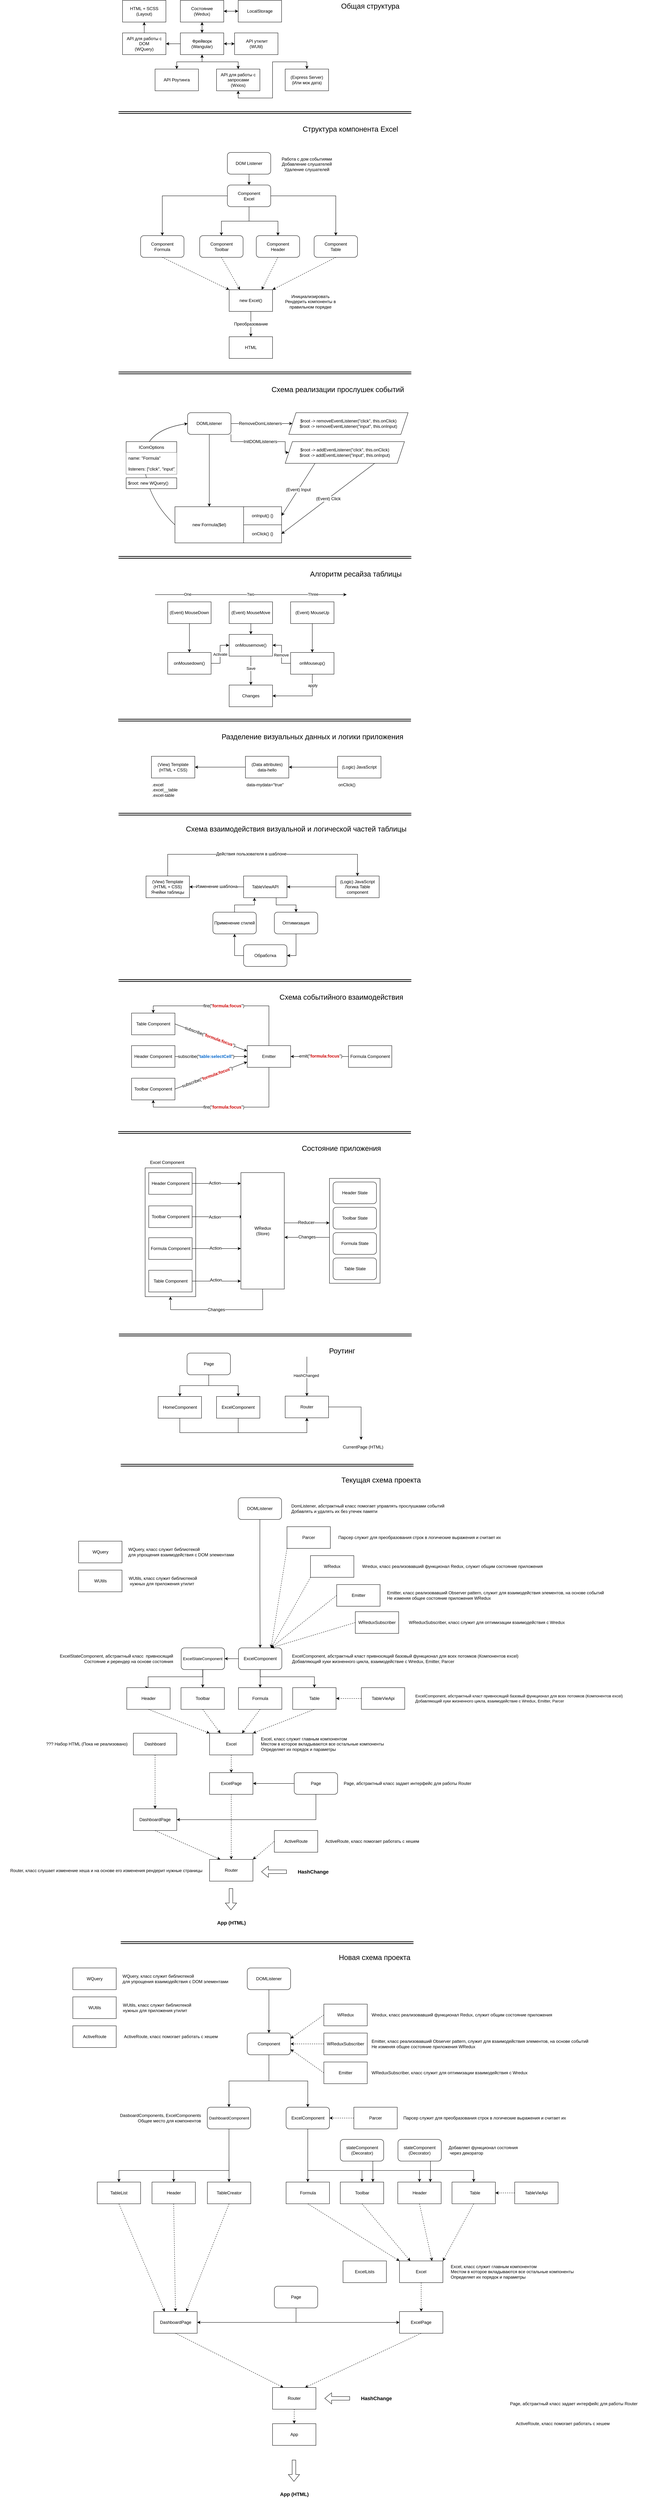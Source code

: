 <mxfile version="20.0.4" type="device"><diagram id="qJxtQw8U1qN8y1WFRhS3" name="Схемы"><mxGraphModel dx="2178" dy="754" grid="1" gridSize="10" guides="1" tooltips="1" connect="1" arrows="1" fold="1" page="1" pageScale="1" pageWidth="827" pageHeight="1169" math="0" shadow="0"><root><mxCell id="0"/><mxCell id="1" parent="0"/><mxCell id="AcKoNitizJexsSUauJ64-39" value="" style="rounded=0;whiteSpace=wrap;html=1;shadow=0;glass=0;fontSize=12;fillColor=default;" parent="1" vertex="1"><mxGeometry x="82.5" y="3248" width="140" height="356" as="geometry"/></mxCell><mxCell id="K-oi6Xyugixk-RmaO5vh-9" style="edgeStyle=orthogonalEdgeStyle;rounded=0;orthogonalLoop=1;jettySize=auto;html=1;entryX=1;entryY=0.5;entryDx=0;entryDy=0;" parent="1" source="K-oi6Xyugixk-RmaO5vh-1" target="K-oi6Xyugixk-RmaO5vh-5" edge="1"><mxGeometry relative="1" as="geometry"/></mxCell><mxCell id="K-oi6Xyugixk-RmaO5vh-11" style="edgeStyle=orthogonalEdgeStyle;rounded=0;orthogonalLoop=1;jettySize=auto;html=1;exitX=0.5;exitY=1;exitDx=0;exitDy=0;entryX=0.5;entryY=0;entryDx=0;entryDy=0;" parent="1" source="K-oi6Xyugixk-RmaO5vh-1" target="K-oi6Xyugixk-RmaO5vh-8" edge="1"><mxGeometry relative="1" as="geometry"/></mxCell><mxCell id="K-oi6Xyugixk-RmaO5vh-13" style="edgeStyle=orthogonalEdgeStyle;rounded=0;orthogonalLoop=1;jettySize=auto;html=1;exitX=1;exitY=0.5;exitDx=0;exitDy=0;entryX=0;entryY=0.5;entryDx=0;entryDy=0;" parent="1" source="K-oi6Xyugixk-RmaO5vh-1" target="K-oi6Xyugixk-RmaO5vh-4" edge="1"><mxGeometry relative="1" as="geometry"/></mxCell><mxCell id="K-oi6Xyugixk-RmaO5vh-19" style="edgeStyle=orthogonalEdgeStyle;rounded=0;orthogonalLoop=1;jettySize=auto;html=1;entryX=0.5;entryY=1;entryDx=0;entryDy=0;" parent="1" source="K-oi6Xyugixk-RmaO5vh-1" target="K-oi6Xyugixk-RmaO5vh-2" edge="1"><mxGeometry relative="1" as="geometry"/></mxCell><mxCell id="K-oi6Xyugixk-RmaO5vh-24" style="edgeStyle=orthogonalEdgeStyle;rounded=0;orthogonalLoop=1;jettySize=auto;html=1;exitX=0.5;exitY=1;exitDx=0;exitDy=0;entryX=0.5;entryY=0;entryDx=0;entryDy=0;" parent="1" source="K-oi6Xyugixk-RmaO5vh-1" target="K-oi6Xyugixk-RmaO5vh-6" edge="1"><mxGeometry relative="1" as="geometry"/></mxCell><mxCell id="K-oi6Xyugixk-RmaO5vh-1" value="Фрейворк&lt;br&gt;(Wangular)" style="rounded=0;whiteSpace=wrap;html=1;" parent="1" vertex="1"><mxGeometry x="180" y="110" width="120" height="60" as="geometry"/></mxCell><mxCell id="K-oi6Xyugixk-RmaO5vh-16" style="edgeStyle=orthogonalEdgeStyle;rounded=0;orthogonalLoop=1;jettySize=auto;html=1;entryX=0;entryY=0.5;entryDx=0;entryDy=0;" parent="1" source="K-oi6Xyugixk-RmaO5vh-2" target="K-oi6Xyugixk-RmaO5vh-15" edge="1"><mxGeometry relative="1" as="geometry"/></mxCell><mxCell id="K-oi6Xyugixk-RmaO5vh-20" style="edgeStyle=orthogonalEdgeStyle;rounded=0;orthogonalLoop=1;jettySize=auto;html=1;entryX=0.5;entryY=0;entryDx=0;entryDy=0;" parent="1" source="K-oi6Xyugixk-RmaO5vh-2" target="K-oi6Xyugixk-RmaO5vh-1" edge="1"><mxGeometry relative="1" as="geometry"/></mxCell><mxCell id="K-oi6Xyugixk-RmaO5vh-2" value="Состояние&lt;br&gt;(Wedux)" style="rounded=0;whiteSpace=wrap;html=1;" parent="1" vertex="1"><mxGeometry x="180" y="20" width="120" height="60" as="geometry"/></mxCell><mxCell id="K-oi6Xyugixk-RmaO5vh-3" value="HTML + SCSS&lt;br&gt;(Layout)" style="rounded=0;whiteSpace=wrap;html=1;" parent="1" vertex="1"><mxGeometry x="20" y="20" width="120" height="60" as="geometry"/></mxCell><mxCell id="K-oi6Xyugixk-RmaO5vh-14" style="edgeStyle=orthogonalEdgeStyle;rounded=0;orthogonalLoop=1;jettySize=auto;html=1;exitX=0;exitY=0.5;exitDx=0;exitDy=0;entryX=1;entryY=0.5;entryDx=0;entryDy=0;" parent="1" source="K-oi6Xyugixk-RmaO5vh-4" target="K-oi6Xyugixk-RmaO5vh-1" edge="1"><mxGeometry relative="1" as="geometry"/></mxCell><mxCell id="K-oi6Xyugixk-RmaO5vh-4" value="&amp;nbsp;API утилит&lt;br&gt;(WUtil)" style="rounded=0;whiteSpace=wrap;html=1;" parent="1" vertex="1"><mxGeometry x="330" y="110" width="120" height="60" as="geometry"/></mxCell><mxCell id="K-oi6Xyugixk-RmaO5vh-10" style="edgeStyle=orthogonalEdgeStyle;rounded=0;orthogonalLoop=1;jettySize=auto;html=1;entryX=0.5;entryY=1;entryDx=0;entryDy=0;" parent="1" source="K-oi6Xyugixk-RmaO5vh-5" target="K-oi6Xyugixk-RmaO5vh-3" edge="1"><mxGeometry relative="1" as="geometry"/></mxCell><mxCell id="K-oi6Xyugixk-RmaO5vh-5" value="API для работы с DOM&lt;br&gt;(WQuery)" style="rounded=0;whiteSpace=wrap;html=1;" parent="1" vertex="1"><mxGeometry x="20" y="110" width="120" height="60" as="geometry"/></mxCell><mxCell id="K-oi6Xyugixk-RmaO5vh-22" style="edgeStyle=orthogonalEdgeStyle;rounded=0;orthogonalLoop=1;jettySize=auto;html=1;exitX=0.5;exitY=1;exitDx=0;exitDy=0;entryX=0.5;entryY=0;entryDx=0;entryDy=0;" parent="1" source="K-oi6Xyugixk-RmaO5vh-6" target="K-oi6Xyugixk-RmaO5vh-7" edge="1"><mxGeometry relative="1" as="geometry"/></mxCell><mxCell id="K-oi6Xyugixk-RmaO5vh-6" value="API для работы с запросами&lt;br&gt;(Wxios)" style="rounded=0;whiteSpace=wrap;html=1;" parent="1" vertex="1"><mxGeometry x="280" y="210" width="120" height="60" as="geometry"/></mxCell><mxCell id="K-oi6Xyugixk-RmaO5vh-23" style="edgeStyle=orthogonalEdgeStyle;rounded=0;orthogonalLoop=1;jettySize=auto;html=1;exitX=0.5;exitY=0;exitDx=0;exitDy=0;entryX=0.5;entryY=1;entryDx=0;entryDy=0;" parent="1" source="K-oi6Xyugixk-RmaO5vh-7" target="K-oi6Xyugixk-RmaO5vh-6" edge="1"><mxGeometry relative="1" as="geometry"/></mxCell><mxCell id="K-oi6Xyugixk-RmaO5vh-7" value="(Express Server)&lt;br&gt;(Или мок дата)" style="rounded=0;whiteSpace=wrap;html=1;" parent="1" vertex="1"><mxGeometry x="470" y="210" width="120" height="60" as="geometry"/></mxCell><mxCell id="K-oi6Xyugixk-RmaO5vh-12" style="edgeStyle=orthogonalEdgeStyle;rounded=0;orthogonalLoop=1;jettySize=auto;html=1;exitX=0.5;exitY=0;exitDx=0;exitDy=0;entryX=0.5;entryY=1;entryDx=0;entryDy=0;" parent="1" source="K-oi6Xyugixk-RmaO5vh-8" target="K-oi6Xyugixk-RmaO5vh-1" edge="1"><mxGeometry relative="1" as="geometry"/></mxCell><mxCell id="K-oi6Xyugixk-RmaO5vh-8" value="API Роутинга" style="rounded=0;whiteSpace=wrap;html=1;" parent="1" vertex="1"><mxGeometry x="110" y="210" width="120" height="60" as="geometry"/></mxCell><mxCell id="K-oi6Xyugixk-RmaO5vh-17" style="edgeStyle=orthogonalEdgeStyle;rounded=0;orthogonalLoop=1;jettySize=auto;html=1;entryX=1;entryY=0.5;entryDx=0;entryDy=0;" parent="1" source="K-oi6Xyugixk-RmaO5vh-15" target="K-oi6Xyugixk-RmaO5vh-2" edge="1"><mxGeometry relative="1" as="geometry"/></mxCell><mxCell id="K-oi6Xyugixk-RmaO5vh-15" value="LocalStorage" style="rounded=0;whiteSpace=wrap;html=1;" parent="1" vertex="1"><mxGeometry x="340" y="20" width="120" height="60" as="geometry"/></mxCell><mxCell id="K-oi6Xyugixk-RmaO5vh-25" value="" style="html=1;rounded=0;shape=link;strokeWidth=2;" parent="1" edge="1"><mxGeometry width="100" relative="1" as="geometry"><mxPoint x="9" y="330" as="sourcePoint"/><mxPoint x="819" y="330" as="targetPoint"/></mxGeometry></mxCell><mxCell id="K-oi6Xyugixk-RmaO5vh-27" value="Общая структура" style="text;html=1;align=center;verticalAlign=middle;resizable=0;points=[];autosize=1;strokeColor=none;fillColor=none;fontSize=20;" parent="1" vertex="1"><mxGeometry x="615" y="20" width="180" height="30" as="geometry"/></mxCell><mxCell id="K-oi6Xyugixk-RmaO5vh-28" value="Структура компонента Excel" style="text;html=1;align=center;verticalAlign=middle;resizable=0;points=[];autosize=1;strokeColor=none;fillColor=none;fontSize=20;" parent="1" vertex="1"><mxGeometry x="505" y="360" width="290" height="30" as="geometry"/></mxCell><mxCell id="K-oi6Xyugixk-RmaO5vh-30" value="Component&lt;br&gt;Header" style="rounded=1;whiteSpace=wrap;html=1;fontSize=12;" parent="1" vertex="1"><mxGeometry x="390" y="670.5" width="120" height="60" as="geometry"/></mxCell><mxCell id="K-oi6Xyugixk-RmaO5vh-31" value="Component&lt;br&gt;Formula" style="rounded=1;whiteSpace=wrap;html=1;fontSize=12;" parent="1" vertex="1"><mxGeometry x="70" y="670.5" width="120" height="60" as="geometry"/></mxCell><mxCell id="K-oi6Xyugixk-RmaO5vh-32" value="Component&lt;br&gt;Toolbar" style="rounded=1;whiteSpace=wrap;html=1;fontSize=12;" parent="1" vertex="1"><mxGeometry x="233.5" y="670.5" width="120" height="60" as="geometry"/></mxCell><mxCell id="K-oi6Xyugixk-RmaO5vh-33" value="Component&lt;br&gt;Table" style="rounded=1;whiteSpace=wrap;html=1;fontSize=12;" parent="1" vertex="1"><mxGeometry x="550" y="670.5" width="120" height="60" as="geometry"/></mxCell><mxCell id="K-oi6Xyugixk-RmaO5vh-37" style="edgeStyle=orthogonalEdgeStyle;rounded=0;orthogonalLoop=1;jettySize=auto;html=1;entryX=0.5;entryY=0;entryDx=0;entryDy=0;fontSize=12;strokeWidth=1;" parent="1" source="K-oi6Xyugixk-RmaO5vh-35" target="K-oi6Xyugixk-RmaO5vh-36" edge="1"><mxGeometry relative="1" as="geometry"/></mxCell><mxCell id="K-oi6Xyugixk-RmaO5vh-35" value="DOM Listener" style="rounded=1;whiteSpace=wrap;html=1;fontSize=12;" parent="1" vertex="1"><mxGeometry x="310" y="440.5" width="120" height="60" as="geometry"/></mxCell><mxCell id="K-oi6Xyugixk-RmaO5vh-39" style="edgeStyle=orthogonalEdgeStyle;rounded=0;orthogonalLoop=1;jettySize=auto;html=1;entryX=0.5;entryY=0;entryDx=0;entryDy=0;fontSize=12;strokeWidth=1;" parent="1" source="K-oi6Xyugixk-RmaO5vh-36" target="K-oi6Xyugixk-RmaO5vh-31" edge="1"><mxGeometry relative="1" as="geometry"/></mxCell><mxCell id="K-oi6Xyugixk-RmaO5vh-40" style="edgeStyle=orthogonalEdgeStyle;rounded=0;orthogonalLoop=1;jettySize=auto;html=1;entryX=0.5;entryY=0;entryDx=0;entryDy=0;fontSize=12;strokeWidth=1;" parent="1" source="K-oi6Xyugixk-RmaO5vh-36" target="K-oi6Xyugixk-RmaO5vh-32" edge="1"><mxGeometry relative="1" as="geometry"/></mxCell><mxCell id="K-oi6Xyugixk-RmaO5vh-41" style="edgeStyle=orthogonalEdgeStyle;rounded=0;orthogonalLoop=1;jettySize=auto;html=1;entryX=0.5;entryY=0;entryDx=0;entryDy=0;fontSize=12;strokeWidth=1;" parent="1" source="K-oi6Xyugixk-RmaO5vh-36" target="K-oi6Xyugixk-RmaO5vh-30" edge="1"><mxGeometry relative="1" as="geometry"/></mxCell><mxCell id="K-oi6Xyugixk-RmaO5vh-42" style="edgeStyle=orthogonalEdgeStyle;rounded=0;orthogonalLoop=1;jettySize=auto;html=1;entryX=0.5;entryY=0;entryDx=0;entryDy=0;fontSize=12;strokeWidth=1;" parent="1" source="K-oi6Xyugixk-RmaO5vh-36" target="K-oi6Xyugixk-RmaO5vh-33" edge="1"><mxGeometry relative="1" as="geometry"/></mxCell><mxCell id="K-oi6Xyugixk-RmaO5vh-36" value="Component&lt;br&gt;Excel" style="rounded=1;whiteSpace=wrap;html=1;fontSize=12;" parent="1" vertex="1"><mxGeometry x="310" y="530.5" width="120" height="60" as="geometry"/></mxCell><mxCell id="K-oi6Xyugixk-RmaO5vh-38" value="&lt;div&gt;&lt;span&gt;Работа с дом событиями&lt;br&gt;Добавление слушателей&lt;br&gt;Удаление слушателей&lt;/span&gt;&lt;/div&gt;" style="text;html=1;strokeColor=none;fillColor=none;align=center;verticalAlign=middle;whiteSpace=wrap;rounded=0;fontSize=12;" parent="1" vertex="1"><mxGeometry x="450" y="440.5" width="160" height="65" as="geometry"/></mxCell><mxCell id="K-oi6Xyugixk-RmaO5vh-43" value="Инициализировать&lt;br&gt;Рендерить компоненты в правильном порядке" style="text;html=1;strokeColor=none;fillColor=none;align=center;verticalAlign=middle;whiteSpace=wrap;rounded=0;fontSize=12;" parent="1" vertex="1"><mxGeometry x="460" y="820" width="160" height="65" as="geometry"/></mxCell><mxCell id="K-oi6Xyugixk-RmaO5vh-45" value="new Excel()" style="rounded=0;whiteSpace=wrap;html=1;fontSize=12;" parent="1" vertex="1"><mxGeometry x="315" y="820" width="120" height="60" as="geometry"/></mxCell><mxCell id="K-oi6Xyugixk-RmaO5vh-46" value="" style="endArrow=classic;html=1;rounded=0;fontSize=12;strokeWidth=1;exitX=0.5;exitY=1;exitDx=0;exitDy=0;entryX=0;entryY=0;entryDx=0;entryDy=0;dashed=1;" parent="1" source="K-oi6Xyugixk-RmaO5vh-31" target="K-oi6Xyugixk-RmaO5vh-45" edge="1"><mxGeometry width="50" height="50" relative="1" as="geometry"><mxPoint x="160" y="850" as="sourcePoint"/><mxPoint x="210" y="800" as="targetPoint"/></mxGeometry></mxCell><mxCell id="K-oi6Xyugixk-RmaO5vh-48" value="" style="endArrow=classic;html=1;rounded=0;fontSize=12;strokeWidth=1;exitX=0.5;exitY=1;exitDx=0;exitDy=0;entryX=0.25;entryY=0;entryDx=0;entryDy=0;dashed=1;" parent="1" source="K-oi6Xyugixk-RmaO5vh-32" target="K-oi6Xyugixk-RmaO5vh-45" edge="1"><mxGeometry width="50" height="50" relative="1" as="geometry"><mxPoint x="140" y="740.5" as="sourcePoint"/><mxPoint x="325" y="830" as="targetPoint"/></mxGeometry></mxCell><mxCell id="K-oi6Xyugixk-RmaO5vh-49" value="" style="endArrow=classic;html=1;rounded=0;fontSize=12;strokeWidth=1;exitX=0.5;exitY=1;exitDx=0;exitDy=0;entryX=0.75;entryY=0;entryDx=0;entryDy=0;dashed=1;" parent="1" source="K-oi6Xyugixk-RmaO5vh-30" target="K-oi6Xyugixk-RmaO5vh-45" edge="1"><mxGeometry width="50" height="50" relative="1" as="geometry"><mxPoint x="303.5" y="740.5" as="sourcePoint"/><mxPoint x="355" y="830" as="targetPoint"/></mxGeometry></mxCell><mxCell id="K-oi6Xyugixk-RmaO5vh-50" value="" style="endArrow=classic;html=1;rounded=0;fontSize=12;strokeWidth=1;exitX=0.5;exitY=1;exitDx=0;exitDy=0;dashed=1;entryX=1;entryY=0;entryDx=0;entryDy=0;" parent="1" source="K-oi6Xyugixk-RmaO5vh-33" target="K-oi6Xyugixk-RmaO5vh-45" edge="1"><mxGeometry width="50" height="50" relative="1" as="geometry"><mxPoint x="460" y="740.5" as="sourcePoint"/><mxPoint x="460" y="800" as="targetPoint"/></mxGeometry></mxCell><mxCell id="K-oi6Xyugixk-RmaO5vh-51" value="HTML" style="rounded=0;whiteSpace=wrap;html=1;fontSize=12;" parent="1" vertex="1"><mxGeometry x="315" y="950" width="120" height="60" as="geometry"/></mxCell><mxCell id="K-oi6Xyugixk-RmaO5vh-57" value="" style="endArrow=classic;html=1;rounded=0;fontSize=12;strokeWidth=1;exitX=0.5;exitY=1;exitDx=0;exitDy=0;entryX=0.5;entryY=0;entryDx=0;entryDy=0;" parent="1" source="K-oi6Xyugixk-RmaO5vh-45" target="K-oi6Xyugixk-RmaO5vh-51" edge="1"><mxGeometry relative="1" as="geometry"><mxPoint x="350" y="920" as="sourcePoint"/><mxPoint x="450" y="920" as="targetPoint"/></mxGeometry></mxCell><mxCell id="K-oi6Xyugixk-RmaO5vh-58" value="Преобразование" style="edgeLabel;resizable=0;html=1;align=center;verticalAlign=middle;fontSize=12;" parent="K-oi6Xyugixk-RmaO5vh-57" connectable="0" vertex="1"><mxGeometry relative="1" as="geometry"/></mxCell><mxCell id="IQajYc31kiMoE81LMQ7p-1" value="" style="curved=1;endArrow=classic;html=1;rounded=0;exitX=0;exitY=0.5;exitDx=0;exitDy=0;entryX=0;entryY=0.5;entryDx=0;entryDy=0;" parent="1" source="IQajYc31kiMoE81LMQ7p-2" target="IQajYc31kiMoE81LMQ7p-8" edge="1"><mxGeometry width="50" height="50" relative="1" as="geometry"><mxPoint x="400" y="1390" as="sourcePoint"/><mxPoint x="450" y="1340" as="targetPoint"/><Array as="points"><mxPoint x="90" y="1400"/><mxPoint x="70" y="1210"/></Array></mxGeometry></mxCell><mxCell id="IQajYc31kiMoE81LMQ7p-2" value="new Formula($el)" style="rounded=0;whiteSpace=wrap;html=1;" parent="1" vertex="1"><mxGeometry x="165" y="1420" width="190" height="100" as="geometry"/></mxCell><mxCell id="IQajYc31kiMoE81LMQ7p-3" style="edgeStyle=orthogonalEdgeStyle;rounded=0;orthogonalLoop=1;jettySize=auto;html=1;entryX=0.5;entryY=0;entryDx=0;entryDy=0;" parent="1" source="IQajYc31kiMoE81LMQ7p-8" target="IQajYc31kiMoE81LMQ7p-2" edge="1"><mxGeometry relative="1" as="geometry"/></mxCell><mxCell id="IQajYc31kiMoE81LMQ7p-4" style="edgeStyle=orthogonalEdgeStyle;rounded=0;orthogonalLoop=1;jettySize=auto;html=1;entryX=0;entryY=0.5;entryDx=0;entryDy=0;" parent="1" source="IQajYc31kiMoE81LMQ7p-8" target="IQajYc31kiMoE81LMQ7p-13" edge="1"><mxGeometry relative="1" as="geometry"><Array as="points"><mxPoint x="320" y="1240"/><mxPoint x="470" y="1240"/><mxPoint x="470" y="1270"/></Array></mxGeometry></mxCell><mxCell id="IQajYc31kiMoE81LMQ7p-5" value="InitDOMListeners" style="edgeLabel;html=1;align=center;verticalAlign=middle;resizable=0;points=[];fontSize=12;" parent="IQajYc31kiMoE81LMQ7p-4" vertex="1" connectable="0"><mxGeometry x="-0.15" y="2" relative="1" as="geometry"><mxPoint x="11" y="2" as="offset"/></mxGeometry></mxCell><mxCell id="IQajYc31kiMoE81LMQ7p-6" style="edgeStyle=orthogonalEdgeStyle;rounded=0;orthogonalLoop=1;jettySize=auto;html=1;fontSize=12;entryX=0;entryY=0.5;entryDx=0;entryDy=0;" parent="1" source="IQajYc31kiMoE81LMQ7p-8" target="IQajYc31kiMoE81LMQ7p-14" edge="1"><mxGeometry relative="1" as="geometry"><mxPoint x="470" y="1230" as="targetPoint"/><Array as="points"/></mxGeometry></mxCell><mxCell id="IQajYc31kiMoE81LMQ7p-7" value="RemoveDomListeners" style="edgeLabel;html=1;align=center;verticalAlign=middle;resizable=0;points=[];fontSize=12;" parent="IQajYc31kiMoE81LMQ7p-6" vertex="1" connectable="0"><mxGeometry x="0.11" y="-2" relative="1" as="geometry"><mxPoint x="-14" y="-2" as="offset"/></mxGeometry></mxCell><mxCell id="IQajYc31kiMoE81LMQ7p-8" value="DOMListener" style="rounded=1;whiteSpace=wrap;html=1;" parent="1" vertex="1"><mxGeometry x="200" y="1160" width="120" height="60" as="geometry"/></mxCell><mxCell id="IQajYc31kiMoE81LMQ7p-9" value="IComOptions" style="swimlane;fontStyle=0;childLayout=stackLayout;horizontal=1;startSize=30;horizontalStack=0;resizeParent=1;resizeParentMax=0;resizeLast=0;collapsible=1;marginBottom=0;" parent="1" vertex="1"><mxGeometry x="30" y="1240" width="140" height="90" as="geometry"><mxRectangle x="310" y="130" width="100" height="30" as="alternateBounds"/></mxGeometry></mxCell><mxCell id="IQajYc31kiMoE81LMQ7p-10" value="name: &quot;Formula&quot;" style="text;strokeColor=none;fillColor=default;align=left;verticalAlign=middle;spacingLeft=4;spacingRight=4;overflow=hidden;points=[[0,0.5],[1,0.5]];portConstraint=eastwest;rotatable=0;" parent="IQajYc31kiMoE81LMQ7p-9" vertex="1"><mxGeometry y="30" width="140" height="30" as="geometry"/></mxCell><mxCell id="IQajYc31kiMoE81LMQ7p-11" value="listeners: [&quot;click&quot;, &quot;input&quot;]" style="text;strokeColor=none;fillColor=default;align=left;verticalAlign=middle;spacingLeft=4;spacingRight=4;overflow=hidden;points=[[0,0.5],[1,0.5]];portConstraint=eastwest;rotatable=0;" parent="IQajYc31kiMoE81LMQ7p-9" vertex="1"><mxGeometry y="60" width="140" height="30" as="geometry"/></mxCell><mxCell id="IQajYc31kiMoE81LMQ7p-12" value="&amp;nbsp;$root: new WQuery()" style="rounded=0;whiteSpace=wrap;html=1;align=left;" parent="1" vertex="1"><mxGeometry x="30" y="1340" width="140" height="30" as="geometry"/></mxCell><mxCell id="IQajYc31kiMoE81LMQ7p-13" value="$root -&amp;gt; addEventListener(&quot;click&quot;, this.onClick)&lt;br&gt;$root -&amp;gt; addEventListener(&quot;input&quot;, this.onInput)" style="shape=parallelogram;perimeter=parallelogramPerimeter;whiteSpace=wrap;html=1;fixedSize=1;fillColor=default;" parent="1" vertex="1"><mxGeometry x="470" y="1240" width="330" height="60" as="geometry"/></mxCell><mxCell id="IQajYc31kiMoE81LMQ7p-14" value="$root -&amp;gt; removeEventListener(&quot;click&quot;, this.onClick)&lt;br&gt;$root -&amp;gt; removeEventListener(&quot;input&quot;, this.onInput)" style="shape=parallelogram;perimeter=parallelogramPerimeter;whiteSpace=wrap;html=1;fixedSize=1;fillColor=default;" parent="1" vertex="1"><mxGeometry x="480" y="1160" width="330" height="60" as="geometry"/></mxCell><mxCell id="IQajYc31kiMoE81LMQ7p-15" value="" style="endArrow=classic;html=1;rounded=0;fontSize=12;exitX=0.25;exitY=1;exitDx=0;exitDy=0;entryX=1;entryY=0.5;entryDx=0;entryDy=0;" parent="1" source="IQajYc31kiMoE81LMQ7p-13" target="IQajYc31kiMoE81LMQ7p-17" edge="1"><mxGeometry relative="1" as="geometry"><mxPoint x="320" y="1370" as="sourcePoint"/><mxPoint x="635" y="1410" as="targetPoint"/></mxGeometry></mxCell><mxCell id="IQajYc31kiMoE81LMQ7p-16" value="(Event) Input" style="edgeLabel;resizable=0;html=1;align=center;verticalAlign=middle;fontSize=12;fillColor=default;" parent="IQajYc31kiMoE81LMQ7p-15" connectable="0" vertex="1"><mxGeometry relative="1" as="geometry"/></mxCell><mxCell id="IQajYc31kiMoE81LMQ7p-17" value="onInput() {}" style="rounded=0;whiteSpace=wrap;html=1;fontSize=12;fillColor=default;" parent="1" vertex="1"><mxGeometry x="355" y="1420" width="105" height="50" as="geometry"/></mxCell><mxCell id="IQajYc31kiMoE81LMQ7p-18" value="onClick() {}" style="rounded=0;whiteSpace=wrap;html=1;fontSize=12;fillColor=default;" parent="1" vertex="1"><mxGeometry x="355" y="1470" width="105" height="50" as="geometry"/></mxCell><mxCell id="IQajYc31kiMoE81LMQ7p-19" value="" style="endArrow=classic;html=1;rounded=0;fontSize=12;exitX=0.75;exitY=1;exitDx=0;exitDy=0;entryX=1;entryY=0.5;entryDx=0;entryDy=0;" parent="1" source="IQajYc31kiMoE81LMQ7p-13" target="IQajYc31kiMoE81LMQ7p-18" edge="1"><mxGeometry relative="1" as="geometry"><mxPoint x="645" y="1310" as="sourcePoint"/><mxPoint x="470" y="1455" as="targetPoint"/></mxGeometry></mxCell><mxCell id="IQajYc31kiMoE81LMQ7p-20" value="(Event) Click" style="edgeLabel;resizable=0;html=1;align=center;verticalAlign=middle;fontSize=12;fillColor=default;" parent="IQajYc31kiMoE81LMQ7p-19" connectable="0" vertex="1"><mxGeometry relative="1" as="geometry"/></mxCell><mxCell id="IQajYc31kiMoE81LMQ7p-21" value="" style="html=1;rounded=0;shape=link;strokeWidth=2;" parent="1" edge="1"><mxGeometry width="100" relative="1" as="geometry"><mxPoint x="9" y="1050" as="sourcePoint"/><mxPoint x="819" y="1050" as="targetPoint"/></mxGeometry></mxCell><mxCell id="YydaqaswuYjlvjJm-8tF-1" value="Схема реализации прослушек событий" style="text;html=1;align=center;verticalAlign=middle;resizable=0;points=[];autosize=1;strokeColor=none;fillColor=none;fontSize=20;" parent="1" vertex="1"><mxGeometry x="420" y="1080" width="390" height="30" as="geometry"/></mxCell><mxCell id="Lkx9HCyV-ns1tDTY8K9N-1" value="" style="html=1;rounded=0;shape=link;strokeWidth=2;" parent="1" edge="1"><mxGeometry width="100" relative="1" as="geometry"><mxPoint x="9" y="1560" as="sourcePoint"/><mxPoint x="819" y="1560" as="targetPoint"/></mxGeometry></mxCell><mxCell id="Lkx9HCyV-ns1tDTY8K9N-2" value="Алгоритм ресайза таблицы" style="text;html=1;align=center;verticalAlign=middle;resizable=0;points=[];autosize=1;strokeColor=none;fillColor=none;fontSize=20;" parent="1" vertex="1"><mxGeometry x="530" y="1590" width="270" height="30" as="geometry"/></mxCell><mxCell id="Lkx9HCyV-ns1tDTY8K9N-7" style="edgeStyle=orthogonalEdgeStyle;rounded=0;orthogonalLoop=1;jettySize=auto;html=1;entryX=0.5;entryY=0;entryDx=0;entryDy=0;" parent="1" source="Lkx9HCyV-ns1tDTY8K9N-3" target="Lkx9HCyV-ns1tDTY8K9N-6" edge="1"><mxGeometry relative="1" as="geometry"/></mxCell><mxCell id="Lkx9HCyV-ns1tDTY8K9N-3" value="(Event) MouseDown" style="rounded=0;whiteSpace=wrap;html=1;" parent="1" vertex="1"><mxGeometry x="145" y="1683" width="120" height="60" as="geometry"/></mxCell><mxCell id="Lkx9HCyV-ns1tDTY8K9N-11" style="edgeStyle=orthogonalEdgeStyle;rounded=0;orthogonalLoop=1;jettySize=auto;html=1;entryX=0.5;entryY=0;entryDx=0;entryDy=0;" parent="1" source="Lkx9HCyV-ns1tDTY8K9N-4" target="Lkx9HCyV-ns1tDTY8K9N-10" edge="1"><mxGeometry relative="1" as="geometry"/></mxCell><mxCell id="Lkx9HCyV-ns1tDTY8K9N-4" value="(Event) MouseMove" style="rounded=0;whiteSpace=wrap;html=1;" parent="1" vertex="1"><mxGeometry x="315" y="1683" width="120" height="60" as="geometry"/></mxCell><mxCell id="Lkx9HCyV-ns1tDTY8K9N-9" style="edgeStyle=orthogonalEdgeStyle;rounded=0;orthogonalLoop=1;jettySize=auto;html=1;entryX=0.5;entryY=0;entryDx=0;entryDy=0;" parent="1" source="Lkx9HCyV-ns1tDTY8K9N-5" target="Lkx9HCyV-ns1tDTY8K9N-8" edge="1"><mxGeometry relative="1" as="geometry"/></mxCell><mxCell id="Lkx9HCyV-ns1tDTY8K9N-5" value="(Event) MouseUp" style="rounded=0;whiteSpace=wrap;html=1;" parent="1" vertex="1"><mxGeometry x="485" y="1683" width="120" height="60" as="geometry"/></mxCell><mxCell id="Lkx9HCyV-ns1tDTY8K9N-13" value="Activate" style="edgeStyle=orthogonalEdgeStyle;rounded=0;orthogonalLoop=1;jettySize=auto;html=1;entryX=0;entryY=0.5;entryDx=0;entryDy=0;" parent="1" source="Lkx9HCyV-ns1tDTY8K9N-6" target="Lkx9HCyV-ns1tDTY8K9N-10" edge="1"><mxGeometry relative="1" as="geometry"/></mxCell><mxCell id="Lkx9HCyV-ns1tDTY8K9N-6" value="onMousedown()" style="rounded=0;whiteSpace=wrap;html=1;" parent="1" vertex="1"><mxGeometry x="145" y="1823" width="120" height="60" as="geometry"/></mxCell><mxCell id="Lkx9HCyV-ns1tDTY8K9N-15" style="edgeStyle=orthogonalEdgeStyle;rounded=0;orthogonalLoop=1;jettySize=auto;html=1;entryX=1;entryY=0.5;entryDx=0;entryDy=0;" parent="1" source="Lkx9HCyV-ns1tDTY8K9N-8" target="Lkx9HCyV-ns1tDTY8K9N-10" edge="1"><mxGeometry relative="1" as="geometry"/></mxCell><mxCell id="Lkx9HCyV-ns1tDTY8K9N-16" value="Remove" style="edgeLabel;html=1;align=center;verticalAlign=middle;resizable=0;points=[];" parent="Lkx9HCyV-ns1tDTY8K9N-15" vertex="1" connectable="0"><mxGeometry x="-0.041" y="1" relative="1" as="geometry"><mxPoint as="offset"/></mxGeometry></mxCell><mxCell id="Lkx9HCyV-ns1tDTY8K9N-25" style="edgeStyle=orthogonalEdgeStyle;rounded=0;orthogonalLoop=1;jettySize=auto;html=1;entryX=1;entryY=0.5;entryDx=0;entryDy=0;" parent="1" source="Lkx9HCyV-ns1tDTY8K9N-8" target="Lkx9HCyV-ns1tDTY8K9N-22" edge="1"><mxGeometry relative="1" as="geometry"><Array as="points"><mxPoint x="545" y="1943"/></Array></mxGeometry></mxCell><mxCell id="Lkx9HCyV-ns1tDTY8K9N-27" value="apply" style="edgeLabel;html=1;align=center;verticalAlign=middle;resizable=0;points=[];" parent="Lkx9HCyV-ns1tDTY8K9N-25" vertex="1" connectable="0"><mxGeometry x="-0.643" y="1" relative="1" as="geometry"><mxPoint as="offset"/></mxGeometry></mxCell><mxCell id="Lkx9HCyV-ns1tDTY8K9N-8" value="onMouseup()" style="rounded=0;whiteSpace=wrap;html=1;" parent="1" vertex="1"><mxGeometry x="485" y="1823" width="120" height="60" as="geometry"/></mxCell><mxCell id="Lkx9HCyV-ns1tDTY8K9N-24" style="edgeStyle=orthogonalEdgeStyle;rounded=0;orthogonalLoop=1;jettySize=auto;html=1;entryX=0.5;entryY=0;entryDx=0;entryDy=0;" parent="1" source="Lkx9HCyV-ns1tDTY8K9N-10" target="Lkx9HCyV-ns1tDTY8K9N-22" edge="1"><mxGeometry relative="1" as="geometry"/></mxCell><mxCell id="Lkx9HCyV-ns1tDTY8K9N-26" value="Save" style="edgeLabel;html=1;align=center;verticalAlign=middle;resizable=0;points=[];" parent="Lkx9HCyV-ns1tDTY8K9N-24" vertex="1" connectable="0"><mxGeometry x="-0.158" relative="1" as="geometry"><mxPoint as="offset"/></mxGeometry></mxCell><mxCell id="Lkx9HCyV-ns1tDTY8K9N-10" value="onMousemove()" style="rounded=0;whiteSpace=wrap;html=1;" parent="1" vertex="1"><mxGeometry x="315" y="1773" width="120" height="60" as="geometry"/></mxCell><mxCell id="Lkx9HCyV-ns1tDTY8K9N-17" value="" style="endArrow=classic;html=1;rounded=0;" parent="1" edge="1"><mxGeometry width="50" height="50" relative="1" as="geometry"><mxPoint x="110" y="1663" as="sourcePoint"/><mxPoint x="640" y="1663" as="targetPoint"/></mxGeometry></mxCell><mxCell id="Lkx9HCyV-ns1tDTY8K9N-18" value="One" style="edgeLabel;html=1;align=center;verticalAlign=middle;resizable=0;points=[];" parent="Lkx9HCyV-ns1tDTY8K9N-17" vertex="1" connectable="0"><mxGeometry x="-0.663" y="2" relative="1" as="geometry"><mxPoint y="1" as="offset"/></mxGeometry></mxCell><mxCell id="Lkx9HCyV-ns1tDTY8K9N-19" value="Two" style="edgeLabel;html=1;align=center;verticalAlign=middle;resizable=0;points=[];" parent="Lkx9HCyV-ns1tDTY8K9N-17" vertex="1" connectable="0"><mxGeometry x="-0.006" y="2" relative="1" as="geometry"><mxPoint y="1" as="offset"/></mxGeometry></mxCell><mxCell id="Lkx9HCyV-ns1tDTY8K9N-20" value="&lt;span style=&quot;color: rgba(0, 0, 0, 0); font-family: monospace; font-size: 0px; text-align: start; background-color: rgb(248, 249, 250);&quot;&gt;%3CmxGraphModel%3E%3Croot%3E%3CmxCell%20id%3D%220%22%2F%3E%3CmxCell%20id%3D%221%22%20parent%3D%220%22%2F%3E%3CmxCell%20id%3D%222%22%20value%3D%22onMousedown()%22%20style%3D%22rounded%3D0%3BwhiteSpace%3Dwrap%3Bhtml%3D1%3B%22%20vertex%3D%221%22%20parent%3D%221%22%3E%3CmxGeometry%20x%3D%22140%22%20y%3D%221860%22%20width%3D%22120%22%20height%3D%2260%22%20as%3D%22geometry%22%2F%3E%3C%2FmxCell%3E%3C%2Froot%3E%3C%2FmxGraphModel%3E&lt;/span&gt;" style="edgeLabel;html=1;align=center;verticalAlign=middle;resizable=0;points=[];" parent="Lkx9HCyV-ns1tDTY8K9N-17" vertex="1" connectable="0"><mxGeometry x="0.645" y="3" relative="1" as="geometry"><mxPoint as="offset"/></mxGeometry></mxCell><mxCell id="Lkx9HCyV-ns1tDTY8K9N-21" value="Three" style="edgeLabel;html=1;align=center;verticalAlign=middle;resizable=0;points=[];" parent="Lkx9HCyV-ns1tDTY8K9N-17" vertex="1" connectable="0"><mxGeometry x="0.648" y="-1" relative="1" as="geometry"><mxPoint y="-2" as="offset"/></mxGeometry></mxCell><mxCell id="Lkx9HCyV-ns1tDTY8K9N-22" value="Changes" style="rounded=0;whiteSpace=wrap;html=1;" parent="1" vertex="1"><mxGeometry x="315" y="1913" width="120" height="60" as="geometry"/></mxCell><mxCell id="Lkx9HCyV-ns1tDTY8K9N-28" value="" style="html=1;rounded=0;shape=link;strokeWidth=2;" parent="1" edge="1"><mxGeometry width="100" relative="1" as="geometry"><mxPoint x="8" y="2010" as="sourcePoint"/><mxPoint x="818" y="2010" as="targetPoint"/></mxGeometry></mxCell><mxCell id="Lkx9HCyV-ns1tDTY8K9N-29" value="Разделение визуальных данных и логики приложения" style="text;html=1;align=center;verticalAlign=middle;resizable=0;points=[];autosize=1;strokeColor=none;fillColor=none;fontSize=20;" parent="1" vertex="1"><mxGeometry x="280" y="2040" width="530" height="30" as="geometry"/></mxCell><mxCell id="Lkx9HCyV-ns1tDTY8K9N-30" value="(View) Template (HTML + CSS)" style="rounded=0;whiteSpace=wrap;html=1;" parent="1" vertex="1"><mxGeometry x="100" y="2110" width="120" height="60" as="geometry"/></mxCell><mxCell id="Lkx9HCyV-ns1tDTY8K9N-33" style="edgeStyle=orthogonalEdgeStyle;rounded=0;orthogonalLoop=1;jettySize=auto;html=1;entryX=1;entryY=0.5;entryDx=0;entryDy=0;" parent="1" source="Lkx9HCyV-ns1tDTY8K9N-31" target="Lkx9HCyV-ns1tDTY8K9N-32" edge="1"><mxGeometry relative="1" as="geometry"/></mxCell><mxCell id="Lkx9HCyV-ns1tDTY8K9N-31" value="(Logic) JavaScript" style="rounded=0;whiteSpace=wrap;html=1;" parent="1" vertex="1"><mxGeometry x="615" y="2110" width="120" height="60" as="geometry"/></mxCell><mxCell id="Lkx9HCyV-ns1tDTY8K9N-34" style="edgeStyle=orthogonalEdgeStyle;rounded=0;orthogonalLoop=1;jettySize=auto;html=1;entryX=1;entryY=0.5;entryDx=0;entryDy=0;" parent="1" source="Lkx9HCyV-ns1tDTY8K9N-32" target="Lkx9HCyV-ns1tDTY8K9N-30" edge="1"><mxGeometry relative="1" as="geometry"/></mxCell><mxCell id="Lkx9HCyV-ns1tDTY8K9N-32" value="(Data attributes)&lt;br&gt;data-hello" style="rounded=0;whiteSpace=wrap;html=1;" parent="1" vertex="1"><mxGeometry x="360" y="2110" width="120" height="60" as="geometry"/></mxCell><mxCell id="Lkx9HCyV-ns1tDTY8K9N-35" value=".excel&lt;br&gt;.excel__table&lt;br&gt;.excel-table" style="text;html=1;strokeColor=none;fillColor=none;align=left;verticalAlign=top;whiteSpace=wrap;rounded=0;" parent="1" vertex="1"><mxGeometry x="100" y="2175" width="105" height="80" as="geometry"/></mxCell><mxCell id="Lkx9HCyV-ns1tDTY8K9N-37" value="data-mydata=&quot;true&quot;" style="text;html=1;strokeColor=none;fillColor=none;align=left;verticalAlign=top;whiteSpace=wrap;rounded=0;" parent="1" vertex="1"><mxGeometry x="361" y="2175" width="105" height="80" as="geometry"/></mxCell><mxCell id="Lkx9HCyV-ns1tDTY8K9N-38" value="onClick()" style="text;html=1;strokeColor=none;fillColor=none;align=left;verticalAlign=top;whiteSpace=wrap;rounded=0;" parent="1" vertex="1"><mxGeometry x="615" y="2175" width="105" height="80" as="geometry"/></mxCell><mxCell id="KybJMxhcm3rHgcD8ZOxl-1" value="" style="html=1;rounded=0;shape=link;strokeWidth=2;" parent="1" edge="1"><mxGeometry width="100" relative="1" as="geometry"><mxPoint x="9" y="2270" as="sourcePoint"/><mxPoint x="819" y="2270" as="targetPoint"/></mxGeometry></mxCell><mxCell id="KybJMxhcm3rHgcD8ZOxl-2" value="Схема взаимодействия визуальной и логической частей таблицы" style="text;html=1;align=center;verticalAlign=middle;resizable=0;points=[];autosize=1;strokeColor=none;fillColor=none;fontSize=20;" parent="1" vertex="1"><mxGeometry x="180" y="2295" width="640" height="30" as="geometry"/></mxCell><mxCell id="KybJMxhcm3rHgcD8ZOxl-3" value="(View) Template&lt;br&gt;(HTML + CSS)&lt;br&gt;&amp;nbsp;Ячейки таблицы&amp;nbsp;" style="rounded=0;whiteSpace=wrap;html=1;" parent="1" vertex="1"><mxGeometry x="85" y="2441" width="120" height="60" as="geometry"/></mxCell><mxCell id="KybJMxhcm3rHgcD8ZOxl-6" style="edgeStyle=orthogonalEdgeStyle;rounded=0;orthogonalLoop=1;jettySize=auto;html=1;entryX=1;entryY=0.5;entryDx=0;entryDy=0;" parent="1" source="KybJMxhcm3rHgcD8ZOxl-4" target="KybJMxhcm3rHgcD8ZOxl-5" edge="1"><mxGeometry relative="1" as="geometry"/></mxCell><mxCell id="KybJMxhcm3rHgcD8ZOxl-4" value="(Logic) JavaScript&lt;br&gt;Логика Table component" style="rounded=0;whiteSpace=wrap;html=1;" parent="1" vertex="1"><mxGeometry x="610" y="2441" width="120" height="60" as="geometry"/></mxCell><mxCell id="KybJMxhcm3rHgcD8ZOxl-9" style="edgeStyle=orthogonalEdgeStyle;rounded=0;orthogonalLoop=1;jettySize=auto;html=1;entryX=0.5;entryY=0;entryDx=0;entryDy=0;exitX=0.75;exitY=1;exitDx=0;exitDy=0;" parent="1" source="KybJMxhcm3rHgcD8ZOxl-5" target="KybJMxhcm3rHgcD8ZOxl-7" edge="1"><mxGeometry relative="1" as="geometry"/></mxCell><mxCell id="KybJMxhcm3rHgcD8ZOxl-14" style="edgeStyle=orthogonalEdgeStyle;rounded=0;orthogonalLoop=1;jettySize=auto;html=1;entryX=1;entryY=0.5;entryDx=0;entryDy=0;" parent="1" source="KybJMxhcm3rHgcD8ZOxl-5" target="KybJMxhcm3rHgcD8ZOxl-3" edge="1"><mxGeometry relative="1" as="geometry"/></mxCell><mxCell id="KybJMxhcm3rHgcD8ZOxl-15" value="Изменение шаблона" style="edgeLabel;html=1;align=center;verticalAlign=middle;resizable=0;points=[];fontSize=12;" parent="KybJMxhcm3rHgcD8ZOxl-14" vertex="1" connectable="0"><mxGeometry x="-0.01" y="-1" relative="1" as="geometry"><mxPoint x="-1" as="offset"/></mxGeometry></mxCell><mxCell id="KybJMxhcm3rHgcD8ZOxl-5" value="TableViewAPI" style="rounded=0;whiteSpace=wrap;html=1;" parent="1" vertex="1"><mxGeometry x="355" y="2441" width="120" height="60" as="geometry"/></mxCell><mxCell id="KybJMxhcm3rHgcD8ZOxl-10" style="edgeStyle=orthogonalEdgeStyle;rounded=0;orthogonalLoop=1;jettySize=auto;html=1;entryX=1;entryY=0.5;entryDx=0;entryDy=0;" parent="1" source="KybJMxhcm3rHgcD8ZOxl-7" target="KybJMxhcm3rHgcD8ZOxl-12" edge="1"><mxGeometry relative="1" as="geometry"/></mxCell><mxCell id="KybJMxhcm3rHgcD8ZOxl-7" value="Оптимизация" style="rounded=1;whiteSpace=wrap;html=1;" parent="1" vertex="1"><mxGeometry x="440" y="2541" width="120" height="60" as="geometry"/></mxCell><mxCell id="KybJMxhcm3rHgcD8ZOxl-11" style="edgeStyle=orthogonalEdgeStyle;rounded=0;orthogonalLoop=1;jettySize=auto;html=1;entryX=0.25;entryY=1;entryDx=0;entryDy=0;" parent="1" source="KybJMxhcm3rHgcD8ZOxl-8" target="KybJMxhcm3rHgcD8ZOxl-5" edge="1"><mxGeometry relative="1" as="geometry"/></mxCell><mxCell id="KybJMxhcm3rHgcD8ZOxl-8" value="Применение стилей" style="rounded=1;whiteSpace=wrap;html=1;" parent="1" vertex="1"><mxGeometry x="270" y="2541" width="120" height="60" as="geometry"/></mxCell><mxCell id="KybJMxhcm3rHgcD8ZOxl-13" style="edgeStyle=orthogonalEdgeStyle;rounded=0;orthogonalLoop=1;jettySize=auto;html=1;entryX=0.5;entryY=1;entryDx=0;entryDy=0;exitX=0;exitY=0.5;exitDx=0;exitDy=0;" parent="1" source="KybJMxhcm3rHgcD8ZOxl-12" target="KybJMxhcm3rHgcD8ZOxl-8" edge="1"><mxGeometry relative="1" as="geometry"/></mxCell><mxCell id="KybJMxhcm3rHgcD8ZOxl-12" value="Обработка" style="rounded=1;whiteSpace=wrap;html=1;" parent="1" vertex="1"><mxGeometry x="355" y="2631" width="120" height="60" as="geometry"/></mxCell><mxCell id="KybJMxhcm3rHgcD8ZOxl-16" value="" style="endArrow=classic;html=1;rounded=0;entryX=0.5;entryY=0;entryDx=0;entryDy=0;exitX=0.5;exitY=0;exitDx=0;exitDy=0;" parent="1" source="KybJMxhcm3rHgcD8ZOxl-3" target="KybJMxhcm3rHgcD8ZOxl-4" edge="1"><mxGeometry width="50" height="50" relative="1" as="geometry"><mxPoint x="70" y="2381" as="sourcePoint"/><mxPoint x="680" y="2391" as="targetPoint"/><Array as="points"><mxPoint x="145" y="2381"/><mxPoint x="670" y="2381"/></Array></mxGeometry></mxCell><mxCell id="KybJMxhcm3rHgcD8ZOxl-17" value="Действия пользователя в шаблоне" style="edgeLabel;html=1;align=center;verticalAlign=middle;resizable=0;points=[];fontSize=12;" parent="KybJMxhcm3rHgcD8ZOxl-16" vertex="1" connectable="0"><mxGeometry x="-0.096" y="1" relative="1" as="geometry"><mxPoint x="-1" as="offset"/></mxGeometry></mxCell><mxCell id="64OzixXsKfxoIpkKLfGI-1" value="" style="html=1;rounded=0;shape=link;strokeWidth=2;" parent="1" edge="1"><mxGeometry width="100" relative="1" as="geometry"><mxPoint x="9" y="2730" as="sourcePoint"/><mxPoint x="819" y="2730" as="targetPoint"/></mxGeometry></mxCell><mxCell id="64OzixXsKfxoIpkKLfGI-2" value="Схема событийного взаимодействия" style="text;html=1;align=center;verticalAlign=middle;resizable=0;points=[];autosize=1;strokeColor=none;fillColor=none;fontSize=20;" parent="1" vertex="1"><mxGeometry x="440" y="2755" width="370" height="40" as="geometry"/></mxCell><mxCell id="64OzixXsKfxoIpkKLfGI-26" style="edgeStyle=orthogonalEdgeStyle;rounded=0;orthogonalLoop=1;jettySize=auto;html=1;entryX=0.5;entryY=1;entryDx=0;entryDy=0;fontSize=12;fontColor=#FF0000;exitX=0.5;exitY=1;exitDx=0;exitDy=0;" parent="1" source="64OzixXsKfxoIpkKLfGI-3" target="64OzixXsKfxoIpkKLfGI-14" edge="1"><mxGeometry relative="1" as="geometry"><Array as="points"><mxPoint x="425" y="3080"/><mxPoint x="105" y="3080"/></Array></mxGeometry></mxCell><mxCell id="64OzixXsKfxoIpkKLfGI-27" style="edgeStyle=orthogonalEdgeStyle;rounded=0;orthogonalLoop=1;jettySize=auto;html=1;entryX=0.5;entryY=0;entryDx=0;entryDy=0;fontSize=12;fontColor=#FF0000;" parent="1" source="64OzixXsKfxoIpkKLfGI-3" target="64OzixXsKfxoIpkKLfGI-4" edge="1"><mxGeometry relative="1" as="geometry"><Array as="points"><mxPoint x="425" y="2800"/><mxPoint x="105" y="2800"/></Array></mxGeometry></mxCell><mxCell id="64OzixXsKfxoIpkKLfGI-3" value="Emitter" style="rounded=0;whiteSpace=wrap;html=1;" parent="1" vertex="1"><mxGeometry x="365" y="2910" width="120" height="60" as="geometry"/></mxCell><mxCell id="64OzixXsKfxoIpkKLfGI-4" value="Table Component" style="rounded=0;whiteSpace=wrap;html=1;" parent="1" vertex="1"><mxGeometry x="45" y="2820" width="120" height="60" as="geometry"/></mxCell><mxCell id="64OzixXsKfxoIpkKLfGI-18" style="edgeStyle=orthogonalEdgeStyle;rounded=0;orthogonalLoop=1;jettySize=auto;html=1;entryX=1;entryY=0.5;entryDx=0;entryDy=0;fontSize=12;" parent="1" source="64OzixXsKfxoIpkKLfGI-5" target="64OzixXsKfxoIpkKLfGI-3" edge="1"><mxGeometry relative="1" as="geometry"/></mxCell><mxCell id="64OzixXsKfxoIpkKLfGI-19" value="emit(&quot;&lt;b style=&quot;&quot;&gt;&lt;font color=&quot;#cc0000&quot;&gt;formula:focus&lt;/font&gt;&lt;/b&gt;&quot;)" style="edgeLabel;html=1;align=center;verticalAlign=middle;resizable=0;points=[];fontSize=12;" parent="64OzixXsKfxoIpkKLfGI-18" vertex="1" connectable="0"><mxGeometry x="-0.032" y="-1" relative="1" as="geometry"><mxPoint as="offset"/></mxGeometry></mxCell><mxCell id="64OzixXsKfxoIpkKLfGI-5" value="Formula Component" style="rounded=0;whiteSpace=wrap;html=1;" parent="1" vertex="1"><mxGeometry x="645" y="2910" width="120" height="60" as="geometry"/></mxCell><mxCell id="64OzixXsKfxoIpkKLfGI-13" style="edgeStyle=orthogonalEdgeStyle;rounded=0;orthogonalLoop=1;jettySize=auto;html=1;entryX=0;entryY=0.5;entryDx=0;entryDy=0;fontSize=12;" parent="1" source="64OzixXsKfxoIpkKLfGI-12" target="64OzixXsKfxoIpkKLfGI-3" edge="1"><mxGeometry relative="1" as="geometry"/></mxCell><mxCell id="64OzixXsKfxoIpkKLfGI-23" value="subscribe(&quot;&lt;b&gt;&lt;font color=&quot;#0066cc&quot;&gt;table:selectCell&lt;/font&gt;&lt;/b&gt;&quot;)" style="edgeLabel;html=1;align=center;verticalAlign=middle;resizable=0;points=[];fontSize=12;" parent="64OzixXsKfxoIpkKLfGI-13" vertex="1" connectable="0"><mxGeometry x="-0.165" y="2" relative="1" as="geometry"><mxPoint x="2" y="2" as="offset"/></mxGeometry></mxCell><mxCell id="64OzixXsKfxoIpkKLfGI-12" value="Header Component" style="rounded=0;whiteSpace=wrap;html=1;" parent="1" vertex="1"><mxGeometry x="45" y="2910" width="120" height="60" as="geometry"/></mxCell><mxCell id="64OzixXsKfxoIpkKLfGI-14" value="Toolbar Component" style="rounded=0;whiteSpace=wrap;html=1;" parent="1" vertex="1"><mxGeometry x="45" y="3000" width="120" height="60" as="geometry"/></mxCell><mxCell id="64OzixXsKfxoIpkKLfGI-16" value="" style="endArrow=classic;html=1;rounded=0;fontSize=12;exitX=1;exitY=0.5;exitDx=0;exitDy=0;entryX=0;entryY=0.75;entryDx=0;entryDy=0;" parent="1" source="64OzixXsKfxoIpkKLfGI-14" target="64OzixXsKfxoIpkKLfGI-3" edge="1"><mxGeometry width="50" height="50" relative="1" as="geometry"><mxPoint x="340" y="3010" as="sourcePoint"/><mxPoint x="390" y="2960" as="targetPoint"/></mxGeometry></mxCell><mxCell id="64OzixXsKfxoIpkKLfGI-22" value="subscribe(&quot;&lt;b&gt;&lt;font color=&quot;#cc0000&quot;&gt;formula:focus&lt;/font&gt;&lt;/b&gt;&quot;)" style="edgeLabel;html=1;align=center;verticalAlign=middle;resizable=0;points=[];fontSize=12;rotation=340;" parent="64OzixXsKfxoIpkKLfGI-16" vertex="1" connectable="0"><mxGeometry x="-0.109" relative="1" as="geometry"><mxPoint as="offset"/></mxGeometry></mxCell><mxCell id="64OzixXsKfxoIpkKLfGI-17" value="" style="endArrow=classic;html=1;rounded=0;fontSize=12;exitX=1;exitY=0.5;exitDx=0;exitDy=0;entryX=0;entryY=0.25;entryDx=0;entryDy=0;" parent="1" source="64OzixXsKfxoIpkKLfGI-4" target="64OzixXsKfxoIpkKLfGI-3" edge="1"><mxGeometry width="50" height="50" relative="1" as="geometry"><mxPoint x="190.0" y="3020" as="sourcePoint"/><mxPoint x="375" y="2965" as="targetPoint"/></mxGeometry></mxCell><mxCell id="64OzixXsKfxoIpkKLfGI-20" value="subscribe(&quot;&lt;b&gt;&lt;font color=&quot;#cc0000&quot;&gt;formula:focus&lt;/font&gt;&lt;/b&gt;&quot;)" style="edgeLabel;html=1;align=center;verticalAlign=middle;resizable=0;points=[];fontSize=12;rotation=20;" parent="64OzixXsKfxoIpkKLfGI-17" vertex="1" connectable="0"><mxGeometry x="-0.125" relative="1" as="geometry"><mxPoint x="9" y="2" as="offset"/></mxGeometry></mxCell><mxCell id="64OzixXsKfxoIpkKLfGI-28" value="fire(&quot;&lt;b style=&quot;&quot;&gt;&lt;font color=&quot;#cc0000&quot;&gt;formula:focus&lt;/font&gt;&lt;/b&gt;&quot;)" style="edgeLabel;html=1;align=center;verticalAlign=middle;resizable=0;points=[];fontSize=12;" parent="1" vertex="1" connectable="0"><mxGeometry x="299.995" y="2800" as="geometry"/></mxCell><mxCell id="64OzixXsKfxoIpkKLfGI-29" value="fire(&quot;&lt;b style=&quot;&quot;&gt;&lt;font color=&quot;#cc0000&quot;&gt;formula:focus&lt;/font&gt;&lt;/b&gt;&quot;)" style="edgeLabel;html=1;align=center;verticalAlign=middle;resizable=0;points=[];fontSize=12;" parent="1" vertex="1" connectable="0"><mxGeometry x="299.995" y="3080" as="geometry"/></mxCell><mxCell id="AcKoNitizJexsSUauJ64-1" value="" style="html=1;rounded=0;shape=link;strokeWidth=2;" parent="1" edge="1"><mxGeometry width="100" relative="1" as="geometry"><mxPoint x="8" y="3150" as="sourcePoint"/><mxPoint x="818" y="3150" as="targetPoint"/></mxGeometry></mxCell><mxCell id="AcKoNitizJexsSUauJ64-2" value="Состояние приложения" style="text;html=1;align=center;verticalAlign=middle;resizable=0;points=[];autosize=1;strokeColor=none;fillColor=none;fontSize=20;" parent="1" vertex="1"><mxGeometry x="500" y="3173" width="250" height="40" as="geometry"/></mxCell><mxCell id="AcKoNitizJexsSUauJ64-23" style="edgeStyle=orthogonalEdgeStyle;rounded=0;orthogonalLoop=1;jettySize=auto;html=1;entryX=0.042;entryY=0.379;entryDx=0;entryDy=0;entryPerimeter=0;" parent="1" source="AcKoNitizJexsSUauJ64-3" target="AcKoNitizJexsSUauJ64-11" edge="1"><mxGeometry relative="1" as="geometry"/></mxCell><mxCell id="AcKoNitizJexsSUauJ64-30" value="Action" style="edgeLabel;html=1;align=center;verticalAlign=middle;resizable=0;points=[];fontSize=12;" parent="AcKoNitizJexsSUauJ64-23" vertex="1" connectable="0"><mxGeometry x="-0.172" y="-1" relative="1" as="geometry"><mxPoint x="4" as="offset"/></mxGeometry></mxCell><mxCell id="AcKoNitizJexsSUauJ64-3" value="Toolbar Component" style="rounded=0;whiteSpace=wrap;html=1;shadow=0;glass=0;" parent="1" vertex="1"><mxGeometry x="92.5" y="3353" width="120" height="60" as="geometry"/></mxCell><mxCell id="AcKoNitizJexsSUauJ64-25" style="edgeStyle=orthogonalEdgeStyle;rounded=0;orthogonalLoop=1;jettySize=auto;html=1;entryX=0;entryY=0.932;entryDx=0;entryDy=0;entryPerimeter=0;" parent="1" source="AcKoNitizJexsSUauJ64-4" target="AcKoNitizJexsSUauJ64-11" edge="1"><mxGeometry relative="1" as="geometry"/></mxCell><mxCell id="AcKoNitizJexsSUauJ64-33" value="Action" style="edgeLabel;html=1;align=center;verticalAlign=middle;resizable=0;points=[];fontSize=12;" parent="AcKoNitizJexsSUauJ64-25" vertex="1" connectable="0"><mxGeometry x="-0.001" y="3" relative="1" as="geometry"><mxPoint x="-2" as="offset"/></mxGeometry></mxCell><mxCell id="AcKoNitizJexsSUauJ64-4" value="Table Component" style="rounded=0;whiteSpace=wrap;html=1;shadow=0;glass=0;" parent="1" vertex="1"><mxGeometry x="92.5" y="3531" width="120" height="60" as="geometry"/></mxCell><mxCell id="AcKoNitizJexsSUauJ64-24" style="edgeStyle=orthogonalEdgeStyle;rounded=0;orthogonalLoop=1;jettySize=auto;html=1;entryX=0;entryY=0.652;entryDx=0;entryDy=0;entryPerimeter=0;" parent="1" source="AcKoNitizJexsSUauJ64-5" target="AcKoNitizJexsSUauJ64-11" edge="1"><mxGeometry relative="1" as="geometry"/></mxCell><mxCell id="AcKoNitizJexsSUauJ64-31" value="Action" style="edgeLabel;html=1;align=center;verticalAlign=middle;resizable=0;points=[];fontSize=12;" parent="AcKoNitizJexsSUauJ64-24" vertex="1" connectable="0"><mxGeometry x="-0.112" y="1" relative="1" as="geometry"><mxPoint x="4" as="offset"/></mxGeometry></mxCell><mxCell id="AcKoNitizJexsSUauJ64-5" value="Formula Component" style="rounded=0;whiteSpace=wrap;html=1;shadow=0;glass=0;" parent="1" vertex="1"><mxGeometry x="92.5" y="3441" width="120" height="60" as="geometry"/></mxCell><mxCell id="AcKoNitizJexsSUauJ64-22" style="edgeStyle=orthogonalEdgeStyle;rounded=0;orthogonalLoop=1;jettySize=auto;html=1;entryX=0;entryY=0.093;entryDx=0;entryDy=0;entryPerimeter=0;" parent="1" source="AcKoNitizJexsSUauJ64-6" target="AcKoNitizJexsSUauJ64-11" edge="1"><mxGeometry relative="1" as="geometry"/></mxCell><mxCell id="AcKoNitizJexsSUauJ64-26" value="Action" style="edgeLabel;html=1;align=center;verticalAlign=middle;resizable=0;points=[];fontSize=12;" parent="AcKoNitizJexsSUauJ64-22" vertex="1" connectable="0"><mxGeometry x="-0.082" y="1" relative="1" as="geometry"><mxPoint as="offset"/></mxGeometry></mxCell><mxCell id="AcKoNitizJexsSUauJ64-6" value="Header Component" style="rounded=0;whiteSpace=wrap;html=1;shadow=0;glass=0;" parent="1" vertex="1"><mxGeometry x="92.5" y="3261" width="120" height="60" as="geometry"/></mxCell><mxCell id="AcKoNitizJexsSUauJ64-11" value="WRedux&lt;br&gt;(Store)" style="rounded=0;whiteSpace=wrap;html=1;" parent="1" vertex="1"><mxGeometry x="347.5" y="3261" width="120" height="322" as="geometry"/></mxCell><mxCell id="AcKoNitizJexsSUauJ64-16" value="" style="rounded=0;whiteSpace=wrap;html=1;" parent="1" vertex="1"><mxGeometry x="592.5" y="3277" width="140" height="290" as="geometry"/></mxCell><mxCell id="AcKoNitizJexsSUauJ64-17" value="Header State" style="rounded=1;whiteSpace=wrap;html=1;" parent="1" vertex="1"><mxGeometry x="602.5" y="3287" width="120" height="60" as="geometry"/></mxCell><mxCell id="AcKoNitizJexsSUauJ64-18" value="Toolbar State" style="rounded=1;whiteSpace=wrap;html=1;" parent="1" vertex="1"><mxGeometry x="602.5" y="3357" width="120" height="60" as="geometry"/></mxCell><mxCell id="AcKoNitizJexsSUauJ64-19" value="Formula State" style="rounded=1;whiteSpace=wrap;html=1;" parent="1" vertex="1"><mxGeometry x="602.5" y="3427" width="120" height="60" as="geometry"/></mxCell><mxCell id="AcKoNitizJexsSUauJ64-20" value="Table State" style="rounded=1;whiteSpace=wrap;html=1;" parent="1" vertex="1"><mxGeometry x="602.5" y="3497" width="120" height="60" as="geometry"/></mxCell><mxCell id="AcKoNitizJexsSUauJ64-21" value="" style="endArrow=classic;html=1;rounded=0;exitX=1;exitY=0.5;exitDx=0;exitDy=0;entryX=0;entryY=0.5;entryDx=0;entryDy=0;" parent="1" edge="1"><mxGeometry width="50" height="50" relative="1" as="geometry"><mxPoint x="467.5" y="3400.0" as="sourcePoint"/><mxPoint x="592.5" y="3400" as="targetPoint"/></mxGeometry></mxCell><mxCell id="AcKoNitizJexsSUauJ64-34" value="Reducer" style="edgeLabel;html=1;align=center;verticalAlign=middle;resizable=0;points=[];fontSize=12;" parent="AcKoNitizJexsSUauJ64-21" vertex="1" connectable="0"><mxGeometry x="-0.035" y="-1" relative="1" as="geometry"><mxPoint y="-2" as="offset"/></mxGeometry></mxCell><mxCell id="AcKoNitizJexsSUauJ64-35" value="" style="endArrow=classic;html=1;rounded=0;fontSize=12;" parent="1" edge="1"><mxGeometry width="50" height="50" relative="1" as="geometry"><mxPoint x="592.5" y="3440" as="sourcePoint"/><mxPoint x="468" y="3440" as="targetPoint"/></mxGeometry></mxCell><mxCell id="AcKoNitizJexsSUauJ64-36" value="Changes" style="edgeLabel;html=1;align=center;verticalAlign=middle;resizable=0;points=[];fontSize=12;" parent="AcKoNitizJexsSUauJ64-35" vertex="1" connectable="0"><mxGeometry x="0.008" y="1" relative="1" as="geometry"><mxPoint y="-2" as="offset"/></mxGeometry></mxCell><mxCell id="AcKoNitizJexsSUauJ64-37" value="Changes" style="endArrow=classic;html=1;rounded=0;fontSize=12;exitX=0.5;exitY=1;exitDx=0;exitDy=0;entryX=0.5;entryY=1;entryDx=0;entryDy=0;" parent="1" source="AcKoNitizJexsSUauJ64-11" target="AcKoNitizJexsSUauJ64-39" edge="1"><mxGeometry x="0.063" width="50" height="50" relative="1" as="geometry"><mxPoint x="362.5" y="3693" as="sourcePoint"/><mxPoint x="132.5" y="3653" as="targetPoint"/><Array as="points"><mxPoint x="408" y="3640"/><mxPoint x="153" y="3640"/></Array><mxPoint x="-1" as="offset"/></mxGeometry></mxCell><mxCell id="AcKoNitizJexsSUauJ64-40" value="Excel Component" style="text;html=1;align=center;verticalAlign=middle;resizable=0;points=[];autosize=1;strokeColor=none;fillColor=none;fontSize=12;" parent="1" vertex="1"><mxGeometry x="82.5" y="3218" width="120" height="30" as="geometry"/></mxCell><mxCell id="EFeFj5eyLzwb64VkJzy4-1" value="" style="html=1;rounded=0;shape=link;strokeWidth=2;" parent="1" edge="1"><mxGeometry width="100" relative="1" as="geometry"><mxPoint x="10" y="3710" as="sourcePoint"/><mxPoint x="820" y="3710" as="targetPoint"/></mxGeometry></mxCell><mxCell id="EFeFj5eyLzwb64VkJzy4-2" value="Роутинг" style="text;html=1;align=center;verticalAlign=middle;resizable=0;points=[];autosize=1;strokeColor=none;fillColor=none;fontSize=20;" parent="1" vertex="1"><mxGeometry x="577" y="3733" width="100" height="40" as="geometry"/></mxCell><mxCell id="EFeFj5eyLzwb64VkJzy4-3" value="Router" style="rounded=0;whiteSpace=wrap;html=1;" parent="1" vertex="1"><mxGeometry x="470" y="3879" width="120" height="60" as="geometry"/></mxCell><mxCell id="EFeFj5eyLzwb64VkJzy4-8" style="edgeStyle=orthogonalEdgeStyle;rounded=0;orthogonalLoop=1;jettySize=auto;html=1;entryX=0.5;entryY=0;entryDx=0;entryDy=0;" parent="1" source="EFeFj5eyLzwb64VkJzy4-5" target="EFeFj5eyLzwb64VkJzy4-6" edge="1"><mxGeometry relative="1" as="geometry"/></mxCell><mxCell id="EFeFj5eyLzwb64VkJzy4-9" style="edgeStyle=orthogonalEdgeStyle;rounded=0;orthogonalLoop=1;jettySize=auto;html=1;entryX=0.5;entryY=0;entryDx=0;entryDy=0;" parent="1" source="EFeFj5eyLzwb64VkJzy4-5" target="EFeFj5eyLzwb64VkJzy4-7" edge="1"><mxGeometry relative="1" as="geometry"/></mxCell><mxCell id="EFeFj5eyLzwb64VkJzy4-5" value="Page" style="rounded=1;whiteSpace=wrap;html=1;" parent="1" vertex="1"><mxGeometry x="198.5" y="3760" width="120" height="60" as="geometry"/></mxCell><mxCell id="EFeFj5eyLzwb64VkJzy4-11" style="edgeStyle=orthogonalEdgeStyle;rounded=0;orthogonalLoop=1;jettySize=auto;html=1;entryX=0.5;entryY=1;entryDx=0;entryDy=0;" parent="1" source="EFeFj5eyLzwb64VkJzy4-6" target="EFeFj5eyLzwb64VkJzy4-3" edge="1"><mxGeometry relative="1" as="geometry"><Array as="points"><mxPoint x="340" y="3980"/><mxPoint x="530" y="3980"/><mxPoint x="530" y="3940"/></Array></mxGeometry></mxCell><mxCell id="EFeFj5eyLzwb64VkJzy4-6" value="ExcelComponent" style="rounded=0;whiteSpace=wrap;html=1;" parent="1" vertex="1"><mxGeometry x="280" y="3880" width="120" height="60" as="geometry"/></mxCell><mxCell id="EFeFj5eyLzwb64VkJzy4-10" style="edgeStyle=orthogonalEdgeStyle;rounded=0;orthogonalLoop=1;jettySize=auto;html=1;entryX=0.5;entryY=1;entryDx=0;entryDy=0;" parent="1" source="EFeFj5eyLzwb64VkJzy4-7" target="EFeFj5eyLzwb64VkJzy4-3" edge="1"><mxGeometry relative="1" as="geometry"><Array as="points"><mxPoint x="179" y="3980"/><mxPoint x="530" y="3980"/><mxPoint x="530" y="3940"/></Array></mxGeometry></mxCell><mxCell id="EFeFj5eyLzwb64VkJzy4-7" value="HomeComponent" style="rounded=0;whiteSpace=wrap;html=1;" parent="1" vertex="1"><mxGeometry x="118.5" y="3880" width="120" height="60" as="geometry"/></mxCell><mxCell id="EFeFj5eyLzwb64VkJzy4-12" value="" style="endArrow=classic;html=1;rounded=0;entryX=0.5;entryY=0;entryDx=0;entryDy=0;" parent="1" target="EFeFj5eyLzwb64VkJzy4-3" edge="1"><mxGeometry width="50" height="50" relative="1" as="geometry"><mxPoint x="530" y="3770" as="sourcePoint"/><mxPoint x="780" y="3910" as="targetPoint"/></mxGeometry></mxCell><mxCell id="EFeFj5eyLzwb64VkJzy4-13" value="HashChanged" style="edgeLabel;html=1;align=center;verticalAlign=middle;resizable=0;points=[];" parent="EFeFj5eyLzwb64VkJzy4-12" vertex="1" connectable="0"><mxGeometry x="-0.058" y="-2" relative="1" as="geometry"><mxPoint as="offset"/></mxGeometry></mxCell><mxCell id="EFeFj5eyLzwb64VkJzy4-14" value="" style="endArrow=classic;html=1;rounded=0;exitX=1;exitY=0.5;exitDx=0;exitDy=0;" parent="1" source="EFeFj5eyLzwb64VkJzy4-3" edge="1"><mxGeometry width="50" height="50" relative="1" as="geometry"><mxPoint x="690" y="3950" as="sourcePoint"/><mxPoint x="680" y="4000" as="targetPoint"/><Array as="points"><mxPoint x="680" y="3909"/></Array></mxGeometry></mxCell><mxCell id="EFeFj5eyLzwb64VkJzy4-15" value="CurrentPage (HTML)" style="text;html=1;align=center;verticalAlign=middle;resizable=0;points=[];autosize=1;strokeColor=none;fillColor=none;" parent="1" vertex="1"><mxGeometry x="615" y="4005" width="140" height="30" as="geometry"/></mxCell><mxCell id="h1A69QcepuiyeYaVjYqi-1" value="" style="html=1;rounded=0;shape=link;strokeWidth=2;" edge="1" parent="1"><mxGeometry width="100" relative="1" as="geometry"><mxPoint x="15" y="4070" as="sourcePoint"/><mxPoint x="825" y="4070" as="targetPoint"/></mxGeometry></mxCell><mxCell id="h1A69QcepuiyeYaVjYqi-2" value="Текущая схема проекта" style="text;html=1;align=center;verticalAlign=middle;resizable=0;points=[];autosize=1;strokeColor=none;fillColor=none;fontSize=20;" vertex="1" parent="1"><mxGeometry x="610" y="4090" width="250" height="40" as="geometry"/></mxCell><mxCell id="h1A69QcepuiyeYaVjYqi-28" style="edgeStyle=orthogonalEdgeStyle;rounded=0;orthogonalLoop=1;jettySize=auto;html=1;entryX=0.5;entryY=0;entryDx=0;entryDy=0;" edge="1" parent="1" source="h1A69QcepuiyeYaVjYqi-3" target="h1A69QcepuiyeYaVjYqi-10"><mxGeometry relative="1" as="geometry"/></mxCell><mxCell id="h1A69QcepuiyeYaVjYqi-3" value="DOMListener" style="rounded=1;whiteSpace=wrap;html=1;" vertex="1" parent="1"><mxGeometry x="340" y="4160" width="120" height="60" as="geometry"/></mxCell><mxCell id="h1A69QcepuiyeYaVjYqi-4" value="WQuery" style="rounded=0;whiteSpace=wrap;html=1;" vertex="1" parent="1"><mxGeometry x="-101.5" y="4280" width="120" height="60" as="geometry"/></mxCell><mxCell id="h1A69QcepuiyeYaVjYqi-5" value="WUtils" style="rounded=0;whiteSpace=wrap;html=1;" vertex="1" parent="1"><mxGeometry x="-101.5" y="4360" width="120" height="60" as="geometry"/></mxCell><mxCell id="h1A69QcepuiyeYaVjYqi-6" value="WRedux" style="rounded=0;whiteSpace=wrap;html=1;" vertex="1" parent="1"><mxGeometry x="540" y="4320" width="120" height="60" as="geometry"/></mxCell><mxCell id="h1A69QcepuiyeYaVjYqi-7" value="Emitter" style="rounded=0;whiteSpace=wrap;html=1;" vertex="1" parent="1"><mxGeometry x="612.5" y="4400" width="120" height="60" as="geometry"/></mxCell><mxCell id="h1A69QcepuiyeYaVjYqi-8" value="Parcer" style="rounded=0;whiteSpace=wrap;html=1;" vertex="1" parent="1"><mxGeometry x="475" y="4240" width="120" height="60" as="geometry"/></mxCell><mxCell id="h1A69QcepuiyeYaVjYqi-9" value="WReduxSubscriber" style="rounded=0;whiteSpace=wrap;html=1;" vertex="1" parent="1"><mxGeometry x="664" y="4475" width="120" height="60" as="geometry"/></mxCell><mxCell id="h1A69QcepuiyeYaVjYqi-30" style="edgeStyle=orthogonalEdgeStyle;rounded=0;orthogonalLoop=1;jettySize=auto;html=1;entryX=1;entryY=0.5;entryDx=0;entryDy=0;" edge="1" parent="1" source="h1A69QcepuiyeYaVjYqi-10" target="h1A69QcepuiyeYaVjYqi-29"><mxGeometry relative="1" as="geometry"/></mxCell><mxCell id="h1A69QcepuiyeYaVjYqi-38" style="edgeStyle=orthogonalEdgeStyle;rounded=0;orthogonalLoop=1;jettySize=auto;html=1;entryX=0.5;entryY=0;entryDx=0;entryDy=0;" edge="1" parent="1" source="h1A69QcepuiyeYaVjYqi-10" target="h1A69QcepuiyeYaVjYqi-33"><mxGeometry relative="1" as="geometry"><Array as="points"><mxPoint x="400.75" y="4655"/><mxPoint x="550.75" y="4655"/></Array></mxGeometry></mxCell><mxCell id="h1A69QcepuiyeYaVjYqi-39" style="edgeStyle=orthogonalEdgeStyle;rounded=0;orthogonalLoop=1;jettySize=auto;html=1;entryX=0.5;entryY=0;entryDx=0;entryDy=0;" edge="1" parent="1" source="h1A69QcepuiyeYaVjYqi-10" target="h1A69QcepuiyeYaVjYqi-32"><mxGeometry relative="1" as="geometry"/></mxCell><mxCell id="h1A69QcepuiyeYaVjYqi-10" value="ExcelComponent" style="rounded=1;whiteSpace=wrap;html=1;" vertex="1" parent="1"><mxGeometry x="340.75" y="4575" width="120" height="60" as="geometry"/></mxCell><mxCell id="h1A69QcepuiyeYaVjYqi-11" value="&lt;div&gt;DomListener, абстрактный класс помогает управлять прослушками событий&lt;/div&gt;&lt;div&gt;Добавлять и удалять их без утечек памяти&lt;/div&gt;" style="text;html=1;align=left;verticalAlign=middle;resizable=0;points=[];autosize=1;strokeColor=none;fillColor=none;" vertex="1" parent="1"><mxGeometry x="485" y="4170" width="450" height="40" as="geometry"/></mxCell><mxCell id="h1A69QcepuiyeYaVjYqi-12" value="WUtils, класс служит библиотекой&lt;br&gt;&amp;nbsp;нужных для приложения утилит" style="text;html=1;align=left;verticalAlign=middle;resizable=0;points=[];autosize=1;strokeColor=none;fillColor=none;" vertex="1" parent="1"><mxGeometry x="34.5" y="4370" width="220" height="40" as="geometry"/></mxCell><mxCell id="h1A69QcepuiyeYaVjYqi-13" value="WQuery, класс служит библиотекой &lt;br&gt;для упрощения взаимодействия с DOM элементами" style="text;html=1;align=left;verticalAlign=middle;resizable=0;points=[];autosize=1;strokeColor=none;fillColor=none;" vertex="1" parent="1"><mxGeometry x="33.5" y="4290" width="320" height="40" as="geometry"/></mxCell><mxCell id="h1A69QcepuiyeYaVjYqi-15" value="&lt;div&gt;Emitter, класс реализовавший Observer pattern, служит для взаимодействия элементов, на основе событий&lt;/div&gt;&lt;div&gt;Не изменяя общее состояние приложения WRedux&lt;/div&gt;" style="text;html=1;align=left;verticalAlign=middle;resizable=0;points=[];autosize=1;strokeColor=none;fillColor=none;" vertex="1" parent="1"><mxGeometry x="750" y="4410" width="630" height="40" as="geometry"/></mxCell><mxCell id="h1A69QcepuiyeYaVjYqi-16" value="Wredux, класс реализовавший функционал Redux, служит общим состояние приложения" style="text;html=1;align=left;verticalAlign=middle;resizable=0;points=[];autosize=1;strokeColor=none;fillColor=none;" vertex="1" parent="1"><mxGeometry x="680.75" y="4335" width="530" height="30" as="geometry"/></mxCell><mxCell id="h1A69QcepuiyeYaVjYqi-17" value="WReduxSubscriber, класс служит для оптимизации взаимодействия с Wredux" style="text;html=1;align=left;verticalAlign=middle;resizable=0;points=[];autosize=1;strokeColor=none;fillColor=none;" vertex="1" parent="1"><mxGeometry x="810" y="4490" width="460" height="30" as="geometry"/></mxCell><mxCell id="h1A69QcepuiyeYaVjYqi-18" value="Парсер служит для преобразования строк в логические выражения и считает их" style="text;html=1;align=left;verticalAlign=middle;resizable=0;points=[];autosize=1;strokeColor=none;fillColor=none;" vertex="1" parent="1"><mxGeometry x="615" y="4255" width="490" height="30" as="geometry"/></mxCell><mxCell id="h1A69QcepuiyeYaVjYqi-19" value="&lt;div&gt;ExcelComponent, абстрактный класт привносящий базовый функционал для всех потомков (Компонентов excel)&lt;/div&gt;&lt;div&gt;Добавляющий хуки жизненного цикла, взаимодействие с Wredux, Emitter, Parcer&lt;/div&gt;" style="text;html=1;align=left;verticalAlign=middle;resizable=0;points=[];autosize=1;strokeColor=none;fillColor=none;" vertex="1" parent="1"><mxGeometry x="486.75" y="4585" width="660" height="40" as="geometry"/></mxCell><mxCell id="h1A69QcepuiyeYaVjYqi-20" value="ExcelStateComponent, абстрактный класс&amp;nbsp; привносящий&lt;br&gt;Состояние и ререндер на основе состояния" style="text;html=1;align=right;verticalAlign=middle;resizable=0;points=[];autosize=1;strokeColor=none;fillColor=none;" vertex="1" parent="1"><mxGeometry x="-179" y="4585" width="340" height="40" as="geometry"/></mxCell><mxCell id="h1A69QcepuiyeYaVjYqi-21" value="Excel, класс служит главным компонентом&lt;br&gt;Местом в которое вкладываются все остальные компоненты&lt;br&gt;Определяет их порядок и параметры" style="text;html=1;align=left;verticalAlign=middle;resizable=0;points=[];autosize=1;strokeColor=none;fillColor=none;" vertex="1" parent="1"><mxGeometry x="400.75" y="4811" width="370" height="60" as="geometry"/></mxCell><mxCell id="h1A69QcepuiyeYaVjYqi-22" value="Excel" style="rounded=0;whiteSpace=wrap;html=1;" vertex="1" parent="1"><mxGeometry x="260.75" y="4811" width="120" height="60" as="geometry"/></mxCell><mxCell id="h1A69QcepuiyeYaVjYqi-56" style="edgeStyle=orthogonalEdgeStyle;rounded=0;orthogonalLoop=1;jettySize=auto;html=1;entryX=1;entryY=0.5;entryDx=0;entryDy=0;fontSize=11;" edge="1" parent="1" source="h1A69QcepuiyeYaVjYqi-23" target="h1A69QcepuiyeYaVjYqi-25"><mxGeometry relative="1" as="geometry"><Array as="points"><mxPoint x="555" y="5050"/></Array></mxGeometry></mxCell><mxCell id="h1A69QcepuiyeYaVjYqi-57" style="edgeStyle=orthogonalEdgeStyle;rounded=0;orthogonalLoop=1;jettySize=auto;html=1;entryX=1;entryY=0.5;entryDx=0;entryDy=0;fontSize=11;" edge="1" parent="1" source="h1A69QcepuiyeYaVjYqi-23" target="h1A69QcepuiyeYaVjYqi-24"><mxGeometry relative="1" as="geometry"/></mxCell><mxCell id="h1A69QcepuiyeYaVjYqi-23" value="Page" style="rounded=1;whiteSpace=wrap;html=1;" vertex="1" parent="1"><mxGeometry x="495" y="4920" width="120" height="60" as="geometry"/></mxCell><mxCell id="h1A69QcepuiyeYaVjYqi-24" value="ExcelPage" style="rounded=0;whiteSpace=wrap;html=1;" vertex="1" parent="1"><mxGeometry x="260.75" y="4920" width="120" height="60" as="geometry"/></mxCell><mxCell id="h1A69QcepuiyeYaVjYqi-25" value="DashboardPage" style="rounded=0;whiteSpace=wrap;html=1;" vertex="1" parent="1"><mxGeometry x="50" y="5020" width="120" height="60" as="geometry"/></mxCell><mxCell id="h1A69QcepuiyeYaVjYqi-26" value="Router" style="rounded=0;whiteSpace=wrap;html=1;" vertex="1" parent="1"><mxGeometry x="260.75" y="5160" width="120" height="60" as="geometry"/></mxCell><mxCell id="h1A69QcepuiyeYaVjYqi-35" style="edgeStyle=orthogonalEdgeStyle;rounded=0;orthogonalLoop=1;jettySize=auto;html=1;entryX=0.5;entryY=0;entryDx=0;entryDy=0;" edge="1" parent="1"><mxGeometry relative="1" as="geometry"><mxPoint x="241.817" y="4635" as="sourcePoint"/><mxPoint x="91.75" y="4685" as="targetPoint"/><Array as="points"><mxPoint x="241.75" y="4655"/><mxPoint x="90.75" y="4655"/><mxPoint x="90.75" y="4685"/></Array></mxGeometry></mxCell><mxCell id="h1A69QcepuiyeYaVjYqi-37" style="edgeStyle=orthogonalEdgeStyle;rounded=0;orthogonalLoop=1;jettySize=auto;html=1;entryX=0.5;entryY=0;entryDx=0;entryDy=0;" edge="1" parent="1" source="h1A69QcepuiyeYaVjYqi-29" target="h1A69QcepuiyeYaVjYqi-31"><mxGeometry relative="1" as="geometry"/></mxCell><mxCell id="h1A69QcepuiyeYaVjYqi-29" value="&lt;font style=&quot;font-size: 11px;&quot;&gt;ExcelStateComponent&lt;/font&gt;" style="rounded=1;whiteSpace=wrap;html=1;" vertex="1" parent="1"><mxGeometry x="182.25" y="4575" width="120" height="60" as="geometry"/></mxCell><mxCell id="h1A69QcepuiyeYaVjYqi-31" value="Toolbar" style="rounded=0;whiteSpace=wrap;html=1;" vertex="1" parent="1"><mxGeometry x="181.75" y="4685" width="120" height="60" as="geometry"/></mxCell><mxCell id="h1A69QcepuiyeYaVjYqi-32" value="Formula" style="rounded=0;whiteSpace=wrap;html=1;" vertex="1" parent="1"><mxGeometry x="340.75" y="4685" width="120" height="60" as="geometry"/></mxCell><mxCell id="h1A69QcepuiyeYaVjYqi-33" value="Table" style="rounded=0;whiteSpace=wrap;html=1;" vertex="1" parent="1"><mxGeometry x="490.75" y="4685" width="120" height="60" as="geometry"/></mxCell><mxCell id="h1A69QcepuiyeYaVjYqi-34" value="Header" style="rounded=0;whiteSpace=wrap;html=1;" vertex="1" parent="1"><mxGeometry x="31.75" y="4685" width="120" height="60" as="geometry"/></mxCell><mxCell id="h1A69QcepuiyeYaVjYqi-40" value="" style="endArrow=classic;html=1;rounded=0;fontSize=11;dashed=1;exitX=0.5;exitY=1;exitDx=0;exitDy=0;entryX=0;entryY=0;entryDx=0;entryDy=0;" edge="1" parent="1" source="h1A69QcepuiyeYaVjYqi-34" target="h1A69QcepuiyeYaVjYqi-22"><mxGeometry width="50" height="50" relative="1" as="geometry"><mxPoint x="100.75" y="4875" as="sourcePoint"/><mxPoint x="150.75" y="4825" as="targetPoint"/></mxGeometry></mxCell><mxCell id="h1A69QcepuiyeYaVjYqi-41" value="" style="endArrow=classic;html=1;rounded=0;fontSize=11;dashed=1;exitX=0.5;exitY=1;exitDx=0;exitDy=0;entryX=0.25;entryY=0;entryDx=0;entryDy=0;" edge="1" parent="1" source="h1A69QcepuiyeYaVjYqi-31" target="h1A69QcepuiyeYaVjYqi-22"><mxGeometry width="50" height="50" relative="1" as="geometry"><mxPoint x="101.75" y="4755.0" as="sourcePoint"/><mxPoint x="270.75" y="4845.0" as="targetPoint"/></mxGeometry></mxCell><mxCell id="h1A69QcepuiyeYaVjYqi-42" value="" style="endArrow=classic;html=1;rounded=0;fontSize=11;dashed=1;exitX=0.5;exitY=1;exitDx=0;exitDy=0;entryX=0.75;entryY=0;entryDx=0;entryDy=0;" edge="1" parent="1" source="h1A69QcepuiyeYaVjYqi-32" target="h1A69QcepuiyeYaVjYqi-22"><mxGeometry width="50" height="50" relative="1" as="geometry"><mxPoint x="251.75" y="4755.0" as="sourcePoint"/><mxPoint x="300.75" y="4845.0" as="targetPoint"/></mxGeometry></mxCell><mxCell id="h1A69QcepuiyeYaVjYqi-43" value="" style="endArrow=classic;html=1;rounded=0;fontSize=11;dashed=1;exitX=0.5;exitY=1;exitDx=0;exitDy=0;entryX=1;entryY=0;entryDx=0;entryDy=0;" edge="1" parent="1" source="h1A69QcepuiyeYaVjYqi-33" target="h1A69QcepuiyeYaVjYqi-22"><mxGeometry width="50" height="50" relative="1" as="geometry"><mxPoint x="410.75" y="4755.0" as="sourcePoint"/><mxPoint x="360.75" y="4845.0" as="targetPoint"/></mxGeometry></mxCell><mxCell id="h1A69QcepuiyeYaVjYqi-45" style="edgeStyle=orthogonalEdgeStyle;rounded=0;orthogonalLoop=1;jettySize=auto;html=1;entryX=1;entryY=0.5;entryDx=0;entryDy=0;dashed=1;fontSize=11;" edge="1" parent="1" source="h1A69QcepuiyeYaVjYqi-44" target="h1A69QcepuiyeYaVjYqi-33"><mxGeometry relative="1" as="geometry"/></mxCell><mxCell id="h1A69QcepuiyeYaVjYqi-44" value="TableVieApi" style="rounded=0;whiteSpace=wrap;html=1;" vertex="1" parent="1"><mxGeometry x="680.75" y="4685" width="120" height="60" as="geometry"/></mxCell><mxCell id="h1A69QcepuiyeYaVjYqi-46" value="&lt;div&gt;ExcelComponent, абстрактный класт привносящий базовый функционал для всех потомков (Компонентов excel)&lt;/div&gt;&lt;div&gt;Добавляющий хуки жизненного цикла, взаимодействие с Wredux, Emitter, Parcer&lt;/div&gt;" style="text;html=1;align=left;verticalAlign=middle;resizable=0;points=[];autosize=1;strokeColor=none;fillColor=none;fontSize=11;" vertex="1" parent="1"><mxGeometry x="828.25" y="4695" width="610" height="40" as="geometry"/></mxCell><mxCell id="h1A69QcepuiyeYaVjYqi-47" value="" style="endArrow=classic;html=1;rounded=0;dashed=1;fontSize=11;exitX=0;exitY=1;exitDx=0;exitDy=0;entryX=0.75;entryY=0;entryDx=0;entryDy=0;" edge="1" parent="1" source="h1A69QcepuiyeYaVjYqi-8" target="h1A69QcepuiyeYaVjYqi-10"><mxGeometry width="50" height="50" relative="1" as="geometry"><mxPoint x="550" y="4660" as="sourcePoint"/><mxPoint x="490" y="4750" as="targetPoint"/></mxGeometry></mxCell><mxCell id="h1A69QcepuiyeYaVjYqi-48" value="" style="endArrow=classic;html=1;rounded=0;dashed=1;fontSize=11;entryX=0.75;entryY=0;entryDx=0;entryDy=0;exitX=0;exitY=1;exitDx=0;exitDy=0;" edge="1" parent="1" source="h1A69QcepuiyeYaVjYqi-6" target="h1A69QcepuiyeYaVjYqi-10"><mxGeometry width="50" height="50" relative="1" as="geometry"><mxPoint x="570" y="4450" as="sourcePoint"/><mxPoint x="494" y="4810" as="targetPoint"/></mxGeometry></mxCell><mxCell id="h1A69QcepuiyeYaVjYqi-49" value="&lt;span style=&quot;color: rgba(0, 0, 0, 0); font-family: monospace; font-size: 0px; text-align: start; background-color: rgb(248, 249, 250);&quot;&gt;%3CmxGraphModel%3E%3Croot%3E%3CmxCell%20id%3D%220%22%2F%3E%3CmxCell%20id%3D%221%22%20parent%3D%220%22%2F%3E%3CmxCell%20id%3D%222%22%20value%3D%22%22%20style%3D%22endArrow%3Dclassic%3Bhtml%3D1%3Brounded%3D0%3Bdashed%3D1%3BfontSize%3D11%3BentryX%3D0.75%3BentryY%3D0%3BentryDx%3D0%3BentryDy%3D0%3BexitX%3D0%3BexitY%3D1%3BexitDx%3D0%3BexitDy%3D0%3B%22%20edge%3D%221%22%20parent%3D%221%22%3E%3CmxGeometry%20width%3D%2250%22%20height%3D%2250%22%20relative%3D%221%22%20as%3D%22geometry%22%3E%3CmxPoint%20x%3D%22540%22%20y%3D%224380%22%20as%3D%22sourcePoint%22%2F%3E%3CmxPoint%20x%3D%22484%22%20y%3D%224800%22%20as%3D%22targetPoint%22%2F%3E%3C%2FmxGeometry%3E%3C%2FmxCell%3E%3C%2Froot%3E%3C%2FmxGraphModel%3E&lt;/span&gt;" style="endArrow=classic;html=1;rounded=0;dashed=1;fontSize=11;entryX=0.75;entryY=0;entryDx=0;entryDy=0;exitX=0;exitY=0.5;exitDx=0;exitDy=0;" edge="1" parent="1" source="h1A69QcepuiyeYaVjYqi-7" target="h1A69QcepuiyeYaVjYqi-10"><mxGeometry width="50" height="50" relative="1" as="geometry"><mxPoint x="550" y="4390" as="sourcePoint"/><mxPoint x="494" y="4810" as="targetPoint"/></mxGeometry></mxCell><mxCell id="h1A69QcepuiyeYaVjYqi-50" value="" style="endArrow=classic;html=1;rounded=0;dashed=1;fontSize=11;entryX=0.75;entryY=0;entryDx=0;entryDy=0;exitX=0;exitY=0.5;exitDx=0;exitDy=0;" edge="1" parent="1" source="h1A69QcepuiyeYaVjYqi-9" target="h1A69QcepuiyeYaVjYqi-10"><mxGeometry width="50" height="50" relative="1" as="geometry"><mxPoint x="560" y="4400" as="sourcePoint"/><mxPoint x="504" y="4820" as="targetPoint"/></mxGeometry></mxCell><mxCell id="h1A69QcepuiyeYaVjYqi-52" value="Dashboard" style="rounded=0;whiteSpace=wrap;html=1;" vertex="1" parent="1"><mxGeometry x="50" y="4811" width="120" height="60" as="geometry"/></mxCell><mxCell id="h1A69QcepuiyeYaVjYqi-53" value="" style="endArrow=classic;html=1;rounded=0;dashed=1;fontSize=11;exitX=0.5;exitY=1;exitDx=0;exitDy=0;entryX=0.5;entryY=0;entryDx=0;entryDy=0;" edge="1" parent="1" source="h1A69QcepuiyeYaVjYqi-22" target="h1A69QcepuiyeYaVjYqi-24"><mxGeometry width="50" height="50" relative="1" as="geometry"><mxPoint x="330" y="5040" as="sourcePoint"/><mxPoint x="380" y="4990" as="targetPoint"/></mxGeometry></mxCell><mxCell id="h1A69QcepuiyeYaVjYqi-54" value="" style="endArrow=classic;html=1;rounded=0;dashed=1;fontSize=11;exitX=0.5;exitY=1;exitDx=0;exitDy=0;entryX=0.5;entryY=0;entryDx=0;entryDy=0;" edge="1" parent="1" source="h1A69QcepuiyeYaVjYqi-52" target="h1A69QcepuiyeYaVjYqi-25"><mxGeometry width="50" height="50" relative="1" as="geometry"><mxPoint x="100" y="4871" as="sourcePoint"/><mxPoint x="79.25" y="4970" as="targetPoint"/></mxGeometry></mxCell><mxCell id="h1A69QcepuiyeYaVjYqi-58" value="" style="endArrow=classic;html=1;rounded=0;fontSize=11;dashed=1;exitX=0.5;exitY=1;exitDx=0;exitDy=0;entryX=0.25;entryY=0;entryDx=0;entryDy=0;" edge="1" parent="1" source="h1A69QcepuiyeYaVjYqi-25" target="h1A69QcepuiyeYaVjYqi-26"><mxGeometry width="50" height="50" relative="1" as="geometry"><mxPoint x="120" y="5260" as="sourcePoint"/><mxPoint x="170" y="5210" as="targetPoint"/></mxGeometry></mxCell><mxCell id="h1A69QcepuiyeYaVjYqi-59" value="" style="endArrow=classic;html=1;rounded=0;fontSize=11;dashed=1;exitX=0.5;exitY=1;exitDx=0;exitDy=0;entryX=0.5;entryY=0;entryDx=0;entryDy=0;" edge="1" parent="1" source="h1A69QcepuiyeYaVjYqi-24" target="h1A69QcepuiyeYaVjYqi-26"><mxGeometry width="50" height="50" relative="1" as="geometry"><mxPoint x="120" y="5090" as="sourcePoint"/><mxPoint x="380" y="5140" as="targetPoint"/></mxGeometry></mxCell><mxCell id="h1A69QcepuiyeYaVjYqi-60" value="ActiveRoute" style="rounded=0;whiteSpace=wrap;html=1;" vertex="1" parent="1"><mxGeometry x="440" y="5080" width="120" height="60" as="geometry"/></mxCell><mxCell id="h1A69QcepuiyeYaVjYqi-61" value="" style="shape=flexArrow;endArrow=classic;html=1;rounded=0;fontSize=11;" edge="1" parent="1"><mxGeometry width="50" height="50" relative="1" as="geometry"><mxPoint x="474" y="5194" as="sourcePoint"/><mxPoint x="404" y="5194" as="targetPoint"/><Array as="points"/></mxGeometry></mxCell><mxCell id="h1A69QcepuiyeYaVjYqi-62" value="HashChange" style="text;html=1;align=center;verticalAlign=middle;resizable=0;points=[];autosize=1;strokeColor=none;fillColor=none;fontSize=14;fontStyle=1" vertex="1" parent="1"><mxGeometry x="492" y="5179" width="110" height="30" as="geometry"/></mxCell><mxCell id="h1A69QcepuiyeYaVjYqi-63" value="" style="endArrow=classic;html=1;rounded=0;fontSize=11;dashed=1;exitX=0;exitY=0.5;exitDx=0;exitDy=0;entryX=1;entryY=0;entryDx=0;entryDy=0;" edge="1" parent="1" source="h1A69QcepuiyeYaVjYqi-60" target="h1A69QcepuiyeYaVjYqi-26"><mxGeometry width="50" height="50" relative="1" as="geometry"><mxPoint x="120" y="5090" as="sourcePoint"/><mxPoint x="330.75" y="5170" as="targetPoint"/></mxGeometry></mxCell><mxCell id="h1A69QcepuiyeYaVjYqi-64" value="" style="shape=flexArrow;endArrow=classic;html=1;rounded=0;fontSize=14;" edge="1" parent="1"><mxGeometry width="50" height="50" relative="1" as="geometry"><mxPoint x="320" y="5240" as="sourcePoint"/><mxPoint x="320" y="5300" as="targetPoint"/></mxGeometry></mxCell><mxCell id="h1A69QcepuiyeYaVjYqi-65" value="App (HTML)" style="text;html=1;align=center;verticalAlign=middle;resizable=0;points=[];autosize=1;strokeColor=none;fillColor=none;fontSize=14;fontStyle=1" vertex="1" parent="1"><mxGeometry x="270.75" y="5320" width="100" height="30" as="geometry"/></mxCell><mxCell id="h1A69QcepuiyeYaVjYqi-66" value="Page, абстрактный класс задает интерфейс для работы Router" style="text;html=1;align=left;verticalAlign=middle;resizable=0;points=[];autosize=1;strokeColor=none;fillColor=none;" vertex="1" parent="1"><mxGeometry x="630" y="4935" width="380" height="30" as="geometry"/></mxCell><mxCell id="h1A69QcepuiyeYaVjYqi-67" value="??? Набор HTML (Пока не реализовано)" style="text;html=1;align=right;verticalAlign=middle;resizable=0;points=[];autosize=1;strokeColor=none;fillColor=none;" vertex="1" parent="1"><mxGeometry x="-215.5" y="4826" width="250" height="30" as="geometry"/></mxCell><mxCell id="h1A69QcepuiyeYaVjYqi-69" value="Router, класс слушает изменение хеша и на основе его изменения рендерит нужные страницы" style="text;html=1;align=right;verticalAlign=middle;resizable=0;points=[];autosize=1;strokeColor=none;fillColor=none;" vertex="1" parent="1"><mxGeometry x="-318.5" y="5176" width="560" height="30" as="geometry"/></mxCell><mxCell id="h1A69QcepuiyeYaVjYqi-70" value="ActiveRoute, класс помогает работать с хешем" style="text;html=1;align=left;verticalAlign=middle;resizable=0;points=[];autosize=1;strokeColor=none;fillColor=none;" vertex="1" parent="1"><mxGeometry x="579" y="5095" width="290" height="30" as="geometry"/></mxCell><mxCell id="h1A69QcepuiyeYaVjYqi-71" value="" style="html=1;rounded=0;shape=link;strokeWidth=2;" edge="1" parent="1"><mxGeometry width="100" relative="1" as="geometry"><mxPoint x="15" y="5390" as="sourcePoint"/><mxPoint x="825" y="5390" as="targetPoint"/></mxGeometry></mxCell><mxCell id="h1A69QcepuiyeYaVjYqi-72" value="Новая схема проекта" style="text;html=1;align=center;verticalAlign=middle;resizable=0;points=[];autosize=1;strokeColor=none;fillColor=none;fontSize=20;" vertex="1" parent="1"><mxGeometry x="602" y="5410" width="230" height="40" as="geometry"/></mxCell><mxCell id="h1A69QcepuiyeYaVjYqi-75" style="edgeStyle=orthogonalEdgeStyle;rounded=0;orthogonalLoop=1;jettySize=auto;html=1;entryX=0.5;entryY=0;entryDx=0;entryDy=0;fontSize=14;" edge="1" parent="1" source="h1A69QcepuiyeYaVjYqi-73" target="h1A69QcepuiyeYaVjYqi-74"><mxGeometry relative="1" as="geometry"/></mxCell><mxCell id="h1A69QcepuiyeYaVjYqi-73" value="DOMListener" style="rounded=1;whiteSpace=wrap;html=1;" vertex="1" parent="1"><mxGeometry x="365" y="5460" width="120" height="60" as="geometry"/></mxCell><mxCell id="h1A69QcepuiyeYaVjYqi-102" style="edgeStyle=orthogonalEdgeStyle;rounded=0;orthogonalLoop=1;jettySize=auto;html=1;entryX=0.5;entryY=0;entryDx=0;entryDy=0;fontSize=11;" edge="1" parent="1" source="h1A69QcepuiyeYaVjYqi-74" target="h1A69QcepuiyeYaVjYqi-99"><mxGeometry relative="1" as="geometry"/></mxCell><mxCell id="h1A69QcepuiyeYaVjYqi-103" style="edgeStyle=orthogonalEdgeStyle;rounded=0;orthogonalLoop=1;jettySize=auto;html=1;entryX=0.5;entryY=0;entryDx=0;entryDy=0;fontSize=11;" edge="1" parent="1" source="h1A69QcepuiyeYaVjYqi-74" target="h1A69QcepuiyeYaVjYqi-90"><mxGeometry relative="1" as="geometry"/></mxCell><mxCell id="h1A69QcepuiyeYaVjYqi-74" value="Component" style="rounded=1;whiteSpace=wrap;html=1;" vertex="1" parent="1"><mxGeometry x="365" y="5640" width="120" height="60" as="geometry"/></mxCell><mxCell id="h1A69QcepuiyeYaVjYqi-76" value="WQuery" style="rounded=0;whiteSpace=wrap;html=1;" vertex="1" parent="1"><mxGeometry x="-117.5" y="5460" width="120" height="60" as="geometry"/></mxCell><mxCell id="h1A69QcepuiyeYaVjYqi-77" value="WUtils" style="rounded=0;whiteSpace=wrap;html=1;" vertex="1" parent="1"><mxGeometry x="-117.5" y="5540" width="120" height="60" as="geometry"/></mxCell><mxCell id="h1A69QcepuiyeYaVjYqi-78" value="WUtils, класс служит библиотекой&lt;br&gt;нужных для приложения утилит" style="text;html=1;align=left;verticalAlign=middle;resizable=0;points=[];autosize=1;strokeColor=none;fillColor=none;" vertex="1" parent="1"><mxGeometry x="18.5" y="5550" width="220" height="40" as="geometry"/></mxCell><mxCell id="h1A69QcepuiyeYaVjYqi-79" value="WQuery, класс служит библиотекой &lt;br&gt;для упрощения взаимодействия с DOM элементами" style="text;html=1;align=left;verticalAlign=middle;resizable=0;points=[];autosize=1;strokeColor=none;fillColor=none;" vertex="1" parent="1"><mxGeometry x="17.5" y="5470" width="320" height="40" as="geometry"/></mxCell><mxCell id="h1A69QcepuiyeYaVjYqi-80" value="ActiveRoute" style="rounded=0;whiteSpace=wrap;html=1;" vertex="1" parent="1"><mxGeometry x="-117.5" y="5620" width="120" height="60" as="geometry"/></mxCell><mxCell id="h1A69QcepuiyeYaVjYqi-81" value="ActiveRoute, класс помогает работать с хешем" style="text;html=1;align=left;verticalAlign=middle;resizable=0;points=[];autosize=1;strokeColor=none;fillColor=none;" vertex="1" parent="1"><mxGeometry x="21.5" y="5635" width="290" height="30" as="geometry"/></mxCell><mxCell id="h1A69QcepuiyeYaVjYqi-82" value="WRedux" style="rounded=0;whiteSpace=wrap;html=1;" vertex="1" parent="1"><mxGeometry x="577" y="5560" width="120" height="60" as="geometry"/></mxCell><mxCell id="h1A69QcepuiyeYaVjYqi-83" value="Wredux, класс реализовавший функционал Redux, служит общим состояние приложения" style="text;html=1;align=left;verticalAlign=middle;resizable=0;points=[];autosize=1;strokeColor=none;fillColor=none;" vertex="1" parent="1"><mxGeometry x="707" y="5575" width="530" height="30" as="geometry"/></mxCell><mxCell id="h1A69QcepuiyeYaVjYqi-84" value="Emitter" style="rounded=0;whiteSpace=wrap;html=1;" vertex="1" parent="1"><mxGeometry x="577" y="5720" width="120" height="60" as="geometry"/></mxCell><mxCell id="h1A69QcepuiyeYaVjYqi-85" value="WReduxSubscriber" style="rounded=0;whiteSpace=wrap;html=1;" vertex="1" parent="1"><mxGeometry x="577" y="5640" width="120" height="60" as="geometry"/></mxCell><mxCell id="h1A69QcepuiyeYaVjYqi-86" value="&lt;div&gt;Emitter, класс реализовавший Observer pattern, служит для взаимодействия элементов, на основе событий&lt;/div&gt;&lt;div&gt;Не изменяя общее состояние приложения WRedux&lt;/div&gt;" style="text;html=1;align=left;verticalAlign=middle;resizable=0;points=[];autosize=1;strokeColor=none;fillColor=none;" vertex="1" parent="1"><mxGeometry x="707" y="5650" width="630" height="40" as="geometry"/></mxCell><mxCell id="h1A69QcepuiyeYaVjYqi-87" value="WReduxSubscriber, класс служит для оптимизации взаимодействия с Wredux" style="text;html=1;align=left;verticalAlign=middle;resizable=0;points=[];autosize=1;strokeColor=none;fillColor=none;" vertex="1" parent="1"><mxGeometry x="707" y="5735" width="460" height="30" as="geometry"/></mxCell><mxCell id="h1A69QcepuiyeYaVjYqi-88" value="Parcer" style="rounded=0;whiteSpace=wrap;html=1;" vertex="1" parent="1"><mxGeometry x="660" y="5845" width="120" height="60" as="geometry"/></mxCell><mxCell id="h1A69QcepuiyeYaVjYqi-89" value="Парсер служит для преобразования строк в логические выражения и считает их" style="text;html=1;align=left;verticalAlign=middle;resizable=0;points=[];autosize=1;strokeColor=none;fillColor=none;" vertex="1" parent="1"><mxGeometry x="795" y="5860" width="490" height="30" as="geometry"/></mxCell><mxCell id="h1A69QcepuiyeYaVjYqi-123" style="edgeStyle=orthogonalEdgeStyle;rounded=0;orthogonalLoop=1;jettySize=auto;html=1;entryX=0.5;entryY=0;entryDx=0;entryDy=0;fontSize=11;" edge="1" parent="1" source="h1A69QcepuiyeYaVjYqi-90" target="h1A69QcepuiyeYaVjYqi-109"><mxGeometry relative="1" as="geometry"/></mxCell><mxCell id="h1A69QcepuiyeYaVjYqi-124" style="edgeStyle=orthogonalEdgeStyle;rounded=0;orthogonalLoop=1;jettySize=auto;html=1;entryX=0.5;entryY=0;entryDx=0;entryDy=0;fontSize=11;" edge="1" parent="1" source="h1A69QcepuiyeYaVjYqi-90" target="h1A69QcepuiyeYaVjYqi-106"><mxGeometry relative="1" as="geometry"><Array as="points"><mxPoint x="533" y="6020"/><mxPoint x="683" y="6020"/></Array></mxGeometry></mxCell><mxCell id="h1A69QcepuiyeYaVjYqi-125" style="edgeStyle=orthogonalEdgeStyle;rounded=0;orthogonalLoop=1;jettySize=auto;html=1;entryX=0.5;entryY=0;entryDx=0;entryDy=0;fontSize=11;" edge="1" parent="1" source="h1A69QcepuiyeYaVjYqi-90" target="h1A69QcepuiyeYaVjYqi-107"><mxGeometry relative="1" as="geometry"><Array as="points"><mxPoint x="533" y="6020"/><mxPoint x="841" y="6020"/></Array></mxGeometry></mxCell><mxCell id="h1A69QcepuiyeYaVjYqi-126" style="edgeStyle=orthogonalEdgeStyle;rounded=0;orthogonalLoop=1;jettySize=auto;html=1;entryX=0.5;entryY=0;entryDx=0;entryDy=0;fontSize=11;" edge="1" parent="1" source="h1A69QcepuiyeYaVjYqi-90" target="h1A69QcepuiyeYaVjYqi-108"><mxGeometry relative="1" as="geometry"><Array as="points"><mxPoint x="533" y="6020"/><mxPoint x="991" y="6020"/></Array></mxGeometry></mxCell><mxCell id="h1A69QcepuiyeYaVjYqi-90" value="ExcelComponent" style="rounded=1;whiteSpace=wrap;html=1;" vertex="1" parent="1"><mxGeometry x="472.5" y="5845" width="120" height="60" as="geometry"/></mxCell><mxCell id="h1A69QcepuiyeYaVjYqi-92" value="" style="endArrow=classic;html=1;rounded=0;fontSize=14;exitX=0;exitY=0.5;exitDx=0;exitDy=0;entryX=1;entryY=0.25;entryDx=0;entryDy=0;dashed=1;" edge="1" parent="1" source="h1A69QcepuiyeYaVjYqi-82" target="h1A69QcepuiyeYaVjYqi-74"><mxGeometry width="50" height="50" relative="1" as="geometry"><mxPoint x="470" y="5780" as="sourcePoint"/><mxPoint x="520" y="5730" as="targetPoint"/></mxGeometry></mxCell><mxCell id="h1A69QcepuiyeYaVjYqi-93" value="" style="endArrow=classic;html=1;rounded=0;fontSize=14;exitX=0;exitY=0.5;exitDx=0;exitDy=0;entryX=1;entryY=0.5;entryDx=0;entryDy=0;dashed=1;" edge="1" parent="1" source="h1A69QcepuiyeYaVjYqi-85" target="h1A69QcepuiyeYaVjYqi-74"><mxGeometry width="50" height="50" relative="1" as="geometry"><mxPoint x="587" y="5600" as="sourcePoint"/><mxPoint x="495" y="5680" as="targetPoint"/></mxGeometry></mxCell><mxCell id="h1A69QcepuiyeYaVjYqi-94" value="" style="endArrow=classic;html=1;rounded=0;fontSize=14;exitX=0;exitY=0.5;exitDx=0;exitDy=0;entryX=1;entryY=0.75;entryDx=0;entryDy=0;dashed=1;" edge="1" parent="1" source="h1A69QcepuiyeYaVjYqi-84" target="h1A69QcepuiyeYaVjYqi-74"><mxGeometry width="50" height="50" relative="1" as="geometry"><mxPoint x="587" y="5680" as="sourcePoint"/><mxPoint x="495" y="5680" as="targetPoint"/></mxGeometry></mxCell><mxCell id="h1A69QcepuiyeYaVjYqi-131" style="edgeStyle=orthogonalEdgeStyle;rounded=0;orthogonalLoop=1;jettySize=auto;html=1;exitX=0.75;exitY=1;exitDx=0;exitDy=0;entryX=0.75;entryY=0;entryDx=0;entryDy=0;fontSize=11;" edge="1" parent="1" source="h1A69QcepuiyeYaVjYqi-95" target="h1A69QcepuiyeYaVjYqi-107"><mxGeometry relative="1" as="geometry"/></mxCell><mxCell id="h1A69QcepuiyeYaVjYqi-95" value="stateComponent&lt;br&gt;(Decorator)" style="rounded=1;whiteSpace=wrap;html=1;" vertex="1" parent="1"><mxGeometry x="782" y="5934" width="120" height="60" as="geometry"/></mxCell><mxCell id="h1A69QcepuiyeYaVjYqi-165" style="edgeStyle=orthogonalEdgeStyle;rounded=0;orthogonalLoop=1;jettySize=auto;html=1;entryX=0.5;entryY=0;entryDx=0;entryDy=0;fontSize=11;" edge="1" parent="1" source="h1A69QcepuiyeYaVjYqi-99" target="h1A69QcepuiyeYaVjYqi-162"><mxGeometry relative="1" as="geometry"/></mxCell><mxCell id="h1A69QcepuiyeYaVjYqi-166" style="edgeStyle=orthogonalEdgeStyle;rounded=0;orthogonalLoop=1;jettySize=auto;html=1;entryX=0.5;entryY=0;entryDx=0;entryDy=0;fontSize=11;" edge="1" parent="1" source="h1A69QcepuiyeYaVjYqi-99" target="h1A69QcepuiyeYaVjYqi-163"><mxGeometry relative="1" as="geometry"><Array as="points"><mxPoint x="314" y="6020"/><mxPoint x="162" y="6020"/></Array></mxGeometry></mxCell><mxCell id="h1A69QcepuiyeYaVjYqi-167" style="edgeStyle=orthogonalEdgeStyle;rounded=0;orthogonalLoop=1;jettySize=auto;html=1;entryX=0.5;entryY=0;entryDx=0;entryDy=0;fontSize=11;" edge="1" parent="1" source="h1A69QcepuiyeYaVjYqi-99" target="h1A69QcepuiyeYaVjYqi-164"><mxGeometry relative="1" as="geometry"><Array as="points"><mxPoint x="314" y="6020"/><mxPoint x="10" y="6020"/></Array></mxGeometry></mxCell><mxCell id="h1A69QcepuiyeYaVjYqi-99" value="DashboardComponent" style="rounded=1;whiteSpace=wrap;html=1;fontSize=11;" vertex="1" parent="1"><mxGeometry x="254.5" y="5845" width="120" height="60" as="geometry"/></mxCell><mxCell id="h1A69QcepuiyeYaVjYqi-104" value="" style="endArrow=classic;html=1;rounded=0;fontSize=14;exitX=0;exitY=0.5;exitDx=0;exitDy=0;entryX=1;entryY=0.5;entryDx=0;entryDy=0;dashed=1;" edge="1" parent="1" source="h1A69QcepuiyeYaVjYqi-88" target="h1A69QcepuiyeYaVjYqi-90"><mxGeometry width="50" height="50" relative="1" as="geometry"><mxPoint x="587" y="5760.0" as="sourcePoint"/><mxPoint x="495" y="5695.0" as="targetPoint"/></mxGeometry></mxCell><mxCell id="h1A69QcepuiyeYaVjYqi-105" value="Добавляет функционал состояния&lt;br&gt;&amp;nbsp;через декоратор" style="text;html=1;align=left;verticalAlign=middle;resizable=0;points=[];autosize=1;strokeColor=none;fillColor=none;" vertex="1" parent="1"><mxGeometry x="920" y="5944" width="220" height="40" as="geometry"/></mxCell><mxCell id="h1A69QcepuiyeYaVjYqi-106" value="Toolbar" style="rounded=0;whiteSpace=wrap;html=1;" vertex="1" parent="1"><mxGeometry x="622.5" y="6052" width="120" height="60" as="geometry"/></mxCell><mxCell id="h1A69QcepuiyeYaVjYqi-107" value="Header" style="rounded=0;whiteSpace=wrap;html=1;" vertex="1" parent="1"><mxGeometry x="781.5" y="6052" width="120" height="60" as="geometry"/></mxCell><mxCell id="h1A69QcepuiyeYaVjYqi-108" value="&amp;nbsp; Table" style="rounded=0;whiteSpace=wrap;html=1;" vertex="1" parent="1"><mxGeometry x="931.5" y="6052" width="120" height="60" as="geometry"/></mxCell><mxCell id="h1A69QcepuiyeYaVjYqi-109" value="Formula" style="rounded=0;whiteSpace=wrap;html=1;" vertex="1" parent="1"><mxGeometry x="472.5" y="6052" width="120" height="60" as="geometry"/></mxCell><mxCell id="h1A69QcepuiyeYaVjYqi-110" value="TableVieApi" style="rounded=0;whiteSpace=wrap;html=1;" vertex="1" parent="1"><mxGeometry x="1105" y="6052" width="120" height="60" as="geometry"/></mxCell><mxCell id="h1A69QcepuiyeYaVjYqi-116" value="" style="endArrow=classic;html=1;rounded=0;fontSize=14;exitX=0;exitY=0.5;exitDx=0;exitDy=0;entryX=1;entryY=0.5;entryDx=0;entryDy=0;dashed=1;" edge="1" parent="1" source="h1A69QcepuiyeYaVjYqi-110" target="h1A69QcepuiyeYaVjYqi-108"><mxGeometry width="50" height="50" relative="1" as="geometry"><mxPoint x="670" y="5907" as="sourcePoint"/><mxPoint x="602.5" y="5907" as="targetPoint"/></mxGeometry></mxCell><mxCell id="h1A69QcepuiyeYaVjYqi-130" style="edgeStyle=orthogonalEdgeStyle;rounded=0;orthogonalLoop=1;jettySize=auto;html=1;exitX=0.75;exitY=1;exitDx=0;exitDy=0;entryX=0.75;entryY=0;entryDx=0;entryDy=0;fontSize=11;" edge="1" parent="1" source="h1A69QcepuiyeYaVjYqi-129" target="h1A69QcepuiyeYaVjYqi-106"><mxGeometry relative="1" as="geometry"/></mxCell><mxCell id="h1A69QcepuiyeYaVjYqi-129" value="stateComponent&lt;br&gt;(Decorator)" style="rounded=1;whiteSpace=wrap;html=1;" vertex="1" parent="1"><mxGeometry x="622.5" y="5934" width="120" height="60" as="geometry"/></mxCell><mxCell id="h1A69QcepuiyeYaVjYqi-133" value="DasboardComponents, ExcelComponents&lt;br&gt;Общее место для компонентов" style="text;html=1;align=right;verticalAlign=middle;resizable=0;points=[];autosize=1;strokeColor=none;fillColor=none;" vertex="1" parent="1"><mxGeometry x="-12.5" y="5855" width="250" height="40" as="geometry"/></mxCell><mxCell id="h1A69QcepuiyeYaVjYqi-135" value="Excel, класс служит главным компонентом&lt;br&gt;Местом в которое вкладываются все остальные компоненты&lt;br&gt;Определяет их порядок и параметры" style="text;html=1;align=left;verticalAlign=middle;resizable=0;points=[];autosize=1;strokeColor=none;fillColor=none;" vertex="1" parent="1"><mxGeometry x="926.25" y="6270" width="370" height="60" as="geometry"/></mxCell><mxCell id="h1A69QcepuiyeYaVjYqi-136" value="Excel" style="rounded=0;whiteSpace=wrap;html=1;" vertex="1" parent="1"><mxGeometry x="786.25" y="6270" width="120" height="60" as="geometry"/></mxCell><mxCell id="h1A69QcepuiyeYaVjYqi-174" style="edgeStyle=orthogonalEdgeStyle;rounded=0;orthogonalLoop=1;jettySize=auto;html=1;entryX=1;entryY=0.5;entryDx=0;entryDy=0;fontSize=11;" edge="1" parent="1" source="h1A69QcepuiyeYaVjYqi-139" target="h1A69QcepuiyeYaVjYqi-168"><mxGeometry relative="1" as="geometry"><Array as="points"><mxPoint x="500" y="6440"/></Array></mxGeometry></mxCell><mxCell id="h1A69QcepuiyeYaVjYqi-175" style="edgeStyle=orthogonalEdgeStyle;rounded=0;orthogonalLoop=1;jettySize=auto;html=1;entryX=0;entryY=0.5;entryDx=0;entryDy=0;fontSize=11;" edge="1" parent="1" source="h1A69QcepuiyeYaVjYqi-139" target="h1A69QcepuiyeYaVjYqi-140"><mxGeometry relative="1" as="geometry"><Array as="points"><mxPoint x="500" y="6440"/></Array></mxGeometry></mxCell><mxCell id="h1A69QcepuiyeYaVjYqi-139" value="Page" style="rounded=1;whiteSpace=wrap;html=1;" vertex="1" parent="1"><mxGeometry x="440" y="6340" width="120" height="60" as="geometry"/></mxCell><mxCell id="h1A69QcepuiyeYaVjYqi-140" value="ExcelPage" style="rounded=0;whiteSpace=wrap;html=1;" vertex="1" parent="1"><mxGeometry x="786.25" y="6410" width="120" height="60" as="geometry"/></mxCell><mxCell id="h1A69QcepuiyeYaVjYqi-142" value="Router" style="rounded=0;whiteSpace=wrap;html=1;" vertex="1" parent="1"><mxGeometry x="435" y="6620" width="120" height="60" as="geometry"/></mxCell><mxCell id="h1A69QcepuiyeYaVjYqi-144" value="" style="endArrow=classic;html=1;rounded=0;dashed=1;fontSize=11;exitX=0.5;exitY=1;exitDx=0;exitDy=0;entryX=0.5;entryY=0;entryDx=0;entryDy=0;" edge="1" parent="1" source="h1A69QcepuiyeYaVjYqi-136" target="h1A69QcepuiyeYaVjYqi-140"><mxGeometry width="50" height="50" relative="1" as="geometry"><mxPoint x="855.5" y="6499" as="sourcePoint"/><mxPoint x="905.5" y="6449" as="targetPoint"/></mxGeometry></mxCell><mxCell id="h1A69QcepuiyeYaVjYqi-149" value="" style="shape=flexArrow;endArrow=classic;html=1;rounded=0;fontSize=11;" edge="1" parent="1"><mxGeometry width="50" height="50" relative="1" as="geometry"><mxPoint x="649" y="6650" as="sourcePoint"/><mxPoint x="579" y="6650" as="targetPoint"/><Array as="points"/></mxGeometry></mxCell><mxCell id="h1A69QcepuiyeYaVjYqi-150" value="HashChange" style="text;html=1;align=center;verticalAlign=middle;resizable=0;points=[];autosize=1;strokeColor=none;fillColor=none;fontSize=14;fontStyle=1" vertex="1" parent="1"><mxGeometry x="667" y="6635" width="110" height="30" as="geometry"/></mxCell><mxCell id="h1A69QcepuiyeYaVjYqi-152" value="" style="shape=flexArrow;endArrow=classic;html=1;rounded=0;fontSize=14;" edge="1" parent="1"><mxGeometry width="50" height="50" relative="1" as="geometry"><mxPoint x="494.25" y="6820" as="sourcePoint"/><mxPoint x="494.25" y="6880" as="targetPoint"/></mxGeometry></mxCell><mxCell id="h1A69QcepuiyeYaVjYqi-153" value="App (HTML)" style="text;html=1;align=center;verticalAlign=middle;resizable=0;points=[];autosize=1;strokeColor=none;fillColor=none;fontSize=14;fontStyle=1" vertex="1" parent="1"><mxGeometry x="445" y="6900" width="100" height="30" as="geometry"/></mxCell><mxCell id="h1A69QcepuiyeYaVjYqi-154" value="Page, абстрактный класс задает интерфейс для работы Router" style="text;html=1;align=left;verticalAlign=middle;resizable=0;points=[];autosize=1;strokeColor=none;fillColor=none;" vertex="1" parent="1"><mxGeometry x="1090" y="6650" width="380" height="30" as="geometry"/></mxCell><mxCell id="h1A69QcepuiyeYaVjYqi-156" value="ActiveRoute, класс помогает работать с хешем" style="text;html=1;align=left;verticalAlign=middle;resizable=0;points=[];autosize=1;strokeColor=none;fillColor=none;" vertex="1" parent="1"><mxGeometry x="1106" y="6705" width="290" height="30" as="geometry"/></mxCell><mxCell id="h1A69QcepuiyeYaVjYqi-157" value="" style="endArrow=classic;html=1;rounded=0;fontSize=11;dashed=1;exitX=0.5;exitY=1;exitDx=0;exitDy=0;entryX=0;entryY=0;entryDx=0;entryDy=0;" edge="1" parent="1" source="h1A69QcepuiyeYaVjYqi-109" target="h1A69QcepuiyeYaVjYqi-136"><mxGeometry width="50" height="50" relative="1" as="geometry"><mxPoint x="750" y="6320" as="sourcePoint"/><mxPoint x="800" y="6270" as="targetPoint"/></mxGeometry></mxCell><mxCell id="h1A69QcepuiyeYaVjYqi-158" value="" style="endArrow=classic;html=1;rounded=0;fontSize=11;dashed=1;exitX=0.5;exitY=1;exitDx=0;exitDy=0;entryX=0.25;entryY=0;entryDx=0;entryDy=0;" edge="1" parent="1" source="h1A69QcepuiyeYaVjYqi-106" target="h1A69QcepuiyeYaVjYqi-136"><mxGeometry width="50" height="50" relative="1" as="geometry"><mxPoint x="542.5" y="6122" as="sourcePoint"/><mxPoint x="810" y="6280.0" as="targetPoint"/></mxGeometry></mxCell><mxCell id="h1A69QcepuiyeYaVjYqi-159" value="" style="endArrow=classic;html=1;rounded=0;fontSize=11;dashed=1;exitX=0.5;exitY=1;exitDx=0;exitDy=0;entryX=0.75;entryY=0;entryDx=0;entryDy=0;" edge="1" parent="1" source="h1A69QcepuiyeYaVjYqi-107" target="h1A69QcepuiyeYaVjYqi-136"><mxGeometry width="50" height="50" relative="1" as="geometry"><mxPoint x="692.5" y="6122" as="sourcePoint"/><mxPoint x="856.25" y="6280.0" as="targetPoint"/></mxGeometry></mxCell><mxCell id="h1A69QcepuiyeYaVjYqi-160" value="" style="endArrow=classic;html=1;rounded=0;fontSize=11;dashed=1;exitX=0.5;exitY=1;exitDx=0;exitDy=0;entryX=1;entryY=0;entryDx=0;entryDy=0;" edge="1" parent="1" source="h1A69QcepuiyeYaVjYqi-108" target="h1A69QcepuiyeYaVjYqi-136"><mxGeometry width="50" height="50" relative="1" as="geometry"><mxPoint x="851.5" y="6122" as="sourcePoint"/><mxPoint x="856.25" y="6280.0" as="targetPoint"/></mxGeometry></mxCell><mxCell id="h1A69QcepuiyeYaVjYqi-162" value="TableCreator" style="rounded=0;whiteSpace=wrap;html=1;" vertex="1" parent="1"><mxGeometry x="254.75" y="6052" width="120" height="60" as="geometry"/></mxCell><mxCell id="h1A69QcepuiyeYaVjYqi-163" value="Header" style="rounded=0;whiteSpace=wrap;html=1;" vertex="1" parent="1"><mxGeometry x="101.5" y="6052" width="120" height="60" as="geometry"/></mxCell><mxCell id="h1A69QcepuiyeYaVjYqi-164" value="TableList" style="rounded=0;whiteSpace=wrap;html=1;" vertex="1" parent="1"><mxGeometry x="-50" y="6052" width="120" height="60" as="geometry"/></mxCell><mxCell id="h1A69QcepuiyeYaVjYqi-168" value="DashboardPage" style="rounded=0;whiteSpace=wrap;html=1;" vertex="1" parent="1"><mxGeometry x="106.5" y="6410" width="120" height="60" as="geometry"/></mxCell><mxCell id="h1A69QcepuiyeYaVjYqi-169" value="" style="endArrow=classic;html=1;rounded=0;fontSize=11;dashed=1;exitX=0.5;exitY=1;exitDx=0;exitDy=0;entryX=0.75;entryY=0;entryDx=0;entryDy=0;" edge="1" parent="1" source="h1A69QcepuiyeYaVjYqi-162" target="h1A69QcepuiyeYaVjYqi-168"><mxGeometry width="50" height="50" relative="1" as="geometry"><mxPoint x="542.5" y="6122" as="sourcePoint"/><mxPoint x="810" y="6280" as="targetPoint"/></mxGeometry></mxCell><mxCell id="h1A69QcepuiyeYaVjYqi-170" value="" style="endArrow=classic;html=1;rounded=0;fontSize=11;dashed=1;exitX=0.5;exitY=1;exitDx=0;exitDy=0;entryX=0.5;entryY=0;entryDx=0;entryDy=0;" edge="1" parent="1" source="h1A69QcepuiyeYaVjYqi-163" target="h1A69QcepuiyeYaVjYqi-168"><mxGeometry width="50" height="50" relative="1" as="geometry"><mxPoint x="324.75" y="6122" as="sourcePoint"/><mxPoint x="170" y="6270" as="targetPoint"/></mxGeometry></mxCell><mxCell id="h1A69QcepuiyeYaVjYqi-171" value="" style="endArrow=classic;html=1;rounded=0;fontSize=11;dashed=1;exitX=0.5;exitY=1;exitDx=0;exitDy=0;entryX=0.25;entryY=0;entryDx=0;entryDy=0;" edge="1" parent="1" source="h1A69QcepuiyeYaVjYqi-164" target="h1A69QcepuiyeYaVjYqi-168"><mxGeometry width="50" height="50" relative="1" as="geometry"><mxPoint x="171.5" y="6122" as="sourcePoint"/><mxPoint x="170" y="6270" as="targetPoint"/></mxGeometry></mxCell><mxCell id="h1A69QcepuiyeYaVjYqi-172" value="ExcelLists" style="rounded=0;whiteSpace=wrap;html=1;" vertex="1" parent="1"><mxGeometry x="630" y="6270" width="120" height="60" as="geometry"/></mxCell><mxCell id="h1A69QcepuiyeYaVjYqi-176" value="" style="endArrow=classic;html=1;rounded=0;fontSize=11;dashed=1;exitX=0.5;exitY=1;exitDx=0;exitDy=0;entryX=0.25;entryY=0;entryDx=0;entryDy=0;" edge="1" parent="1" source="h1A69QcepuiyeYaVjYqi-168" target="h1A69QcepuiyeYaVjYqi-142"><mxGeometry width="50" height="50" relative="1" as="geometry"><mxPoint x="324.75" y="6122" as="sourcePoint"/><mxPoint x="206.5" y="6420" as="targetPoint"/></mxGeometry></mxCell><mxCell id="h1A69QcepuiyeYaVjYqi-177" value="" style="endArrow=classic;html=1;rounded=0;fontSize=11;dashed=1;exitX=0.5;exitY=1;exitDx=0;exitDy=0;entryX=0.75;entryY=0;entryDx=0;entryDy=0;" edge="1" parent="1" source="h1A69QcepuiyeYaVjYqi-140" target="h1A69QcepuiyeYaVjYqi-142"><mxGeometry width="50" height="50" relative="1" as="geometry"><mxPoint x="176.5" y="6480" as="sourcePoint"/><mxPoint x="475" y="6630" as="targetPoint"/></mxGeometry></mxCell><mxCell id="h1A69QcepuiyeYaVjYqi-178" value="App" style="rounded=0;whiteSpace=wrap;html=1;" vertex="1" parent="1"><mxGeometry x="435" y="6720" width="120" height="60" as="geometry"/></mxCell><mxCell id="h1A69QcepuiyeYaVjYqi-179" value="" style="endArrow=classic;html=1;rounded=0;fontSize=11;dashed=1;exitX=0.5;exitY=1;exitDx=0;exitDy=0;entryX=0.5;entryY=0;entryDx=0;entryDy=0;" edge="1" parent="1" source="h1A69QcepuiyeYaVjYqi-142" target="h1A69QcepuiyeYaVjYqi-178"><mxGeometry width="50" height="50" relative="1" as="geometry"><mxPoint x="176.5" y="6480.0" as="sourcePoint"/><mxPoint x="475" y="6630.0" as="targetPoint"/></mxGeometry></mxCell></root></mxGraphModel></diagram></mxfile>